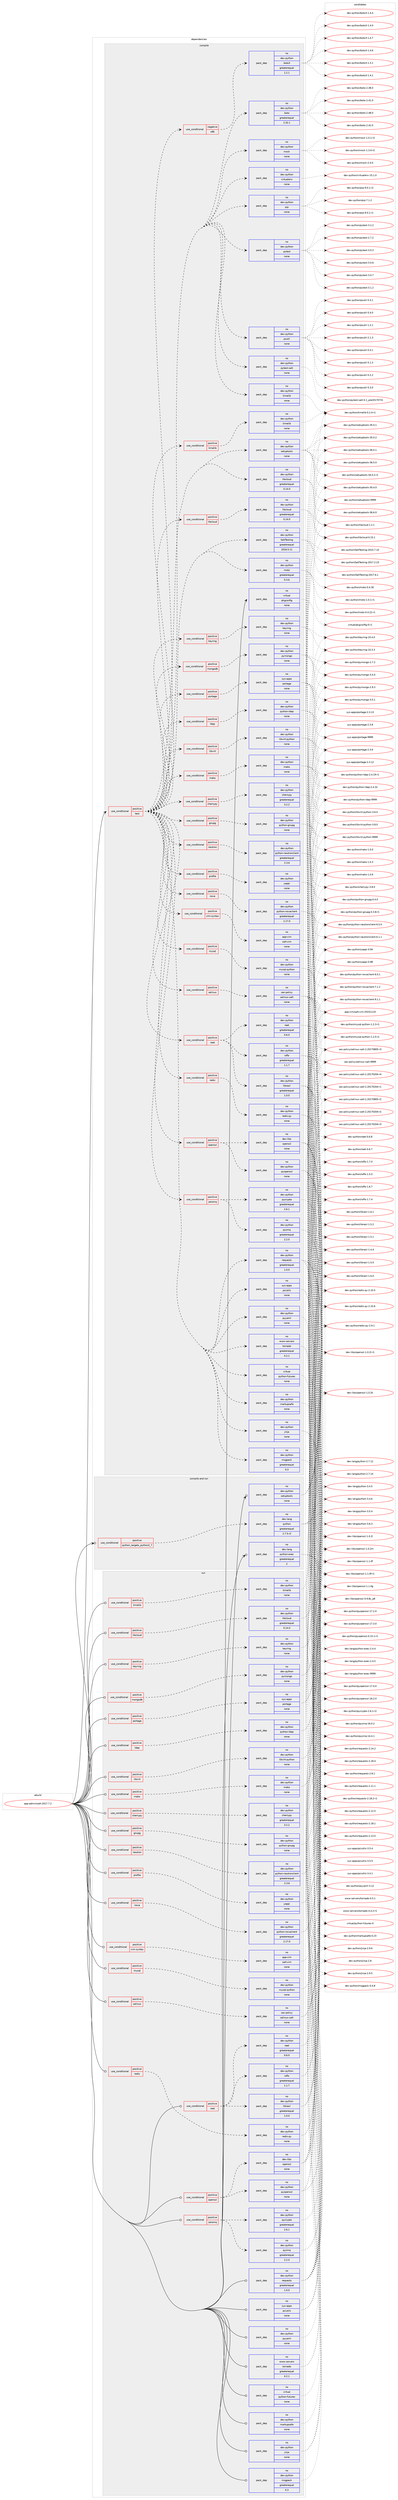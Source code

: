 digraph prolog {

# *************
# Graph options
# *************

newrank=true;
concentrate=true;
compound=true;
graph [rankdir=LR,fontname=Helvetica,fontsize=10,ranksep=1.5];#, ranksep=2.5, nodesep=0.2];
edge  [arrowhead=vee];
node  [fontname=Helvetica,fontsize=10];

# **********
# The ebuild
# **********

subgraph cluster_leftcol {
color=gray;
rank=same;
label=<<i>ebuild</i>>;
id [label="app-admin/salt-2017.7.2", color=red, width=4, href="../app-admin/salt-2017.7.2.svg"];
}

# ****************
# The dependencies
# ****************

subgraph cluster_midcol {
color=gray;
label=<<i>dependencies</i>>;
subgraph cluster_compile {
fillcolor="#eeeeee";
style=filled;
label=<<i>compile</i>>;
subgraph cond1811 {
dependency6557 [label=<<TABLE BORDER="0" CELLBORDER="1" CELLSPACING="0" CELLPADDING="4"><TR><TD ROWSPAN="3" CELLPADDING="10">use_conditional</TD></TR><TR><TD>positive</TD></TR><TR><TD>test</TD></TR></TABLE>>, shape=none, color=red];
subgraph pack4637 {
dependency6558 [label=<<TABLE BORDER="0" CELLBORDER="1" CELLSPACING="0" CELLPADDING="4" WIDTH="220"><TR><TD ROWSPAN="6" CELLPADDING="30">pack_dep</TD></TR><TR><TD WIDTH="110">no</TD></TR><TR><TD>dev-python</TD></TR><TR><TD>pytest-salt</TD></TR><TR><TD>none</TD></TR><TR><TD></TD></TR></TABLE>>, shape=none, color=blue];
}
dependency6557:e -> dependency6558:w [weight=20,style="dashed",arrowhead="vee"];
subgraph pack4638 {
dependency6559 [label=<<TABLE BORDER="0" CELLBORDER="1" CELLSPACING="0" CELLPADDING="4" WIDTH="220"><TR><TD ROWSPAN="6" CELLPADDING="30">pack_dep</TD></TR><TR><TD WIDTH="110">no</TD></TR><TR><TD>dev-python</TD></TR><TR><TD>psutil</TD></TR><TR><TD>none</TD></TR><TR><TD></TD></TR></TABLE>>, shape=none, color=blue];
}
dependency6557:e -> dependency6559:w [weight=20,style="dashed",arrowhead="vee"];
subgraph pack4639 {
dependency6560 [label=<<TABLE BORDER="0" CELLBORDER="1" CELLSPACING="0" CELLPADDING="4" WIDTH="220"><TR><TD ROWSPAN="6" CELLPADDING="30">pack_dep</TD></TR><TR><TD WIDTH="110">no</TD></TR><TR><TD>dev-python</TD></TR><TR><TD>pytest</TD></TR><TR><TD>none</TD></TR><TR><TD></TD></TR></TABLE>>, shape=none, color=blue];
}
dependency6557:e -> dependency6560:w [weight=20,style="dashed",arrowhead="vee"];
subgraph pack4640 {
dependency6561 [label=<<TABLE BORDER="0" CELLBORDER="1" CELLSPACING="0" CELLPADDING="4" WIDTH="220"><TR><TD ROWSPAN="6" CELLPADDING="30">pack_dep</TD></TR><TR><TD WIDTH="110">no</TD></TR><TR><TD>dev-python</TD></TR><TR><TD>pip</TD></TR><TR><TD>none</TD></TR><TR><TD></TD></TR></TABLE>>, shape=none, color=blue];
}
dependency6557:e -> dependency6561:w [weight=20,style="dashed",arrowhead="vee"];
subgraph pack4641 {
dependency6562 [label=<<TABLE BORDER="0" CELLBORDER="1" CELLSPACING="0" CELLPADDING="4" WIDTH="220"><TR><TD ROWSPAN="6" CELLPADDING="30">pack_dep</TD></TR><TR><TD WIDTH="110">no</TD></TR><TR><TD>dev-python</TD></TR><TR><TD>virtualenv</TD></TR><TR><TD>none</TD></TR><TR><TD></TD></TR></TABLE>>, shape=none, color=blue];
}
dependency6557:e -> dependency6562:w [weight=20,style="dashed",arrowhead="vee"];
subgraph pack4642 {
dependency6563 [label=<<TABLE BORDER="0" CELLBORDER="1" CELLSPACING="0" CELLPADDING="4" WIDTH="220"><TR><TD ROWSPAN="6" CELLPADDING="30">pack_dep</TD></TR><TR><TD WIDTH="110">no</TD></TR><TR><TD>dev-python</TD></TR><TR><TD>mock</TD></TR><TR><TD>none</TD></TR><TR><TD></TD></TR></TABLE>>, shape=none, color=blue];
}
dependency6557:e -> dependency6563:w [weight=20,style="dashed",arrowhead="vee"];
subgraph pack4643 {
dependency6564 [label=<<TABLE BORDER="0" CELLBORDER="1" CELLSPACING="0" CELLPADDING="4" WIDTH="220"><TR><TD ROWSPAN="6" CELLPADDING="30">pack_dep</TD></TR><TR><TD WIDTH="110">no</TD></TR><TR><TD>dev-python</TD></TR><TR><TD>timelib</TD></TR><TR><TD>none</TD></TR><TR><TD></TD></TR></TABLE>>, shape=none, color=blue];
}
dependency6557:e -> dependency6564:w [weight=20,style="dashed",arrowhead="vee"];
subgraph pack4644 {
dependency6565 [label=<<TABLE BORDER="0" CELLBORDER="1" CELLSPACING="0" CELLPADDING="4" WIDTH="220"><TR><TD ROWSPAN="6" CELLPADDING="30">pack_dep</TD></TR><TR><TD WIDTH="110">no</TD></TR><TR><TD>dev-python</TD></TR><TR><TD>boto</TD></TR><TR><TD>greaterequal</TD></TR><TR><TD>2.32.1</TD></TR></TABLE>>, shape=none, color=blue];
}
dependency6557:e -> dependency6565:w [weight=20,style="dashed",arrowhead="vee"];
subgraph cond1812 {
dependency6566 [label=<<TABLE BORDER="0" CELLBORDER="1" CELLSPACING="0" CELLPADDING="4"><TR><TD ROWSPAN="3" CELLPADDING="10">use_conditional</TD></TR><TR><TD>negative</TD></TR><TR><TD>x86</TD></TR></TABLE>>, shape=none, color=red];
subgraph pack4645 {
dependency6567 [label=<<TABLE BORDER="0" CELLBORDER="1" CELLSPACING="0" CELLPADDING="4" WIDTH="220"><TR><TD ROWSPAN="6" CELLPADDING="30">pack_dep</TD></TR><TR><TD WIDTH="110">no</TD></TR><TR><TD>dev-python</TD></TR><TR><TD>boto3</TD></TR><TR><TD>greaterequal</TD></TR><TR><TD>1.2.1</TD></TR></TABLE>>, shape=none, color=blue];
}
dependency6566:e -> dependency6567:w [weight=20,style="dashed",arrowhead="vee"];
}
dependency6557:e -> dependency6566:w [weight=20,style="dashed",arrowhead="vee"];
subgraph pack4646 {
dependency6568 [label=<<TABLE BORDER="0" CELLBORDER="1" CELLSPACING="0" CELLPADDING="4" WIDTH="220"><TR><TD ROWSPAN="6" CELLPADDING="30">pack_dep</TD></TR><TR><TD WIDTH="110">no</TD></TR><TR><TD>dev-python</TD></TR><TR><TD>moto</TD></TR><TR><TD>greaterequal</TD></TR><TR><TD>0.3.6</TD></TR></TABLE>>, shape=none, color=blue];
}
dependency6557:e -> dependency6568:w [weight=20,style="dashed",arrowhead="vee"];
subgraph pack4647 {
dependency6569 [label=<<TABLE BORDER="0" CELLBORDER="1" CELLSPACING="0" CELLPADDING="4" WIDTH="220"><TR><TD ROWSPAN="6" CELLPADDING="30">pack_dep</TD></TR><TR><TD WIDTH="110">no</TD></TR><TR><TD>dev-python</TD></TR><TR><TD>SaltTesting</TD></TR><TR><TD>greaterequal</TD></TR><TR><TD>2016.5.11</TD></TR></TABLE>>, shape=none, color=blue];
}
dependency6557:e -> dependency6569:w [weight=20,style="dashed",arrowhead="vee"];
subgraph pack4648 {
dependency6570 [label=<<TABLE BORDER="0" CELLBORDER="1" CELLSPACING="0" CELLPADDING="4" WIDTH="220"><TR><TD ROWSPAN="6" CELLPADDING="30">pack_dep</TD></TR><TR><TD WIDTH="110">no</TD></TR><TR><TD>dev-python</TD></TR><TR><TD>libcloud</TD></TR><TR><TD>greaterequal</TD></TR><TR><TD>0.14.0</TD></TR></TABLE>>, shape=none, color=blue];
}
dependency6557:e -> dependency6570:w [weight=20,style="dashed",arrowhead="vee"];
subgraph pack4649 {
dependency6571 [label=<<TABLE BORDER="0" CELLBORDER="1" CELLSPACING="0" CELLPADDING="4" WIDTH="220"><TR><TD ROWSPAN="6" CELLPADDING="30">pack_dep</TD></TR><TR><TD WIDTH="110">no</TD></TR><TR><TD>sys-apps</TD></TR><TR><TD>pciutils</TD></TR><TR><TD>none</TD></TR><TR><TD></TD></TR></TABLE>>, shape=none, color=blue];
}
dependency6557:e -> dependency6571:w [weight=20,style="dashed",arrowhead="vee"];
subgraph pack4650 {
dependency6572 [label=<<TABLE BORDER="0" CELLBORDER="1" CELLSPACING="0" CELLPADDING="4" WIDTH="220"><TR><TD ROWSPAN="6" CELLPADDING="30">pack_dep</TD></TR><TR><TD WIDTH="110">no</TD></TR><TR><TD>dev-python</TD></TR><TR><TD>jinja</TD></TR><TR><TD>none</TD></TR><TR><TD></TD></TR></TABLE>>, shape=none, color=blue];
}
dependency6557:e -> dependency6572:w [weight=20,style="dashed",arrowhead="vee"];
subgraph pack4651 {
dependency6573 [label=<<TABLE BORDER="0" CELLBORDER="1" CELLSPACING="0" CELLPADDING="4" WIDTH="220"><TR><TD ROWSPAN="6" CELLPADDING="30">pack_dep</TD></TR><TR><TD WIDTH="110">no</TD></TR><TR><TD>dev-python</TD></TR><TR><TD>msgpack</TD></TR><TR><TD>greaterequal</TD></TR><TR><TD>0.3</TD></TR></TABLE>>, shape=none, color=blue];
}
dependency6557:e -> dependency6573:w [weight=20,style="dashed",arrowhead="vee"];
subgraph pack4652 {
dependency6574 [label=<<TABLE BORDER="0" CELLBORDER="1" CELLSPACING="0" CELLPADDING="4" WIDTH="220"><TR><TD ROWSPAN="6" CELLPADDING="30">pack_dep</TD></TR><TR><TD WIDTH="110">no</TD></TR><TR><TD>dev-python</TD></TR><TR><TD>pyyaml</TD></TR><TR><TD>none</TD></TR><TR><TD></TD></TR></TABLE>>, shape=none, color=blue];
}
dependency6557:e -> dependency6574:w [weight=20,style="dashed",arrowhead="vee"];
subgraph pack4653 {
dependency6575 [label=<<TABLE BORDER="0" CELLBORDER="1" CELLSPACING="0" CELLPADDING="4" WIDTH="220"><TR><TD ROWSPAN="6" CELLPADDING="30">pack_dep</TD></TR><TR><TD WIDTH="110">no</TD></TR><TR><TD>dev-python</TD></TR><TR><TD>markupsafe</TD></TR><TR><TD>none</TD></TR><TR><TD></TD></TR></TABLE>>, shape=none, color=blue];
}
dependency6557:e -> dependency6575:w [weight=20,style="dashed",arrowhead="vee"];
subgraph pack4654 {
dependency6576 [label=<<TABLE BORDER="0" CELLBORDER="1" CELLSPACING="0" CELLPADDING="4" WIDTH="220"><TR><TD ROWSPAN="6" CELLPADDING="30">pack_dep</TD></TR><TR><TD WIDTH="110">no</TD></TR><TR><TD>dev-python</TD></TR><TR><TD>requests</TD></TR><TR><TD>greaterequal</TD></TR><TR><TD>1.0.0</TD></TR></TABLE>>, shape=none, color=blue];
}
dependency6557:e -> dependency6576:w [weight=20,style="dashed",arrowhead="vee"];
subgraph pack4655 {
dependency6577 [label=<<TABLE BORDER="0" CELLBORDER="1" CELLSPACING="0" CELLPADDING="4" WIDTH="220"><TR><TD ROWSPAN="6" CELLPADDING="30">pack_dep</TD></TR><TR><TD WIDTH="110">no</TD></TR><TR><TD>dev-python</TD></TR><TR><TD>setuptools</TD></TR><TR><TD>none</TD></TR><TR><TD></TD></TR></TABLE>>, shape=none, color=blue];
}
dependency6557:e -> dependency6577:w [weight=20,style="dashed",arrowhead="vee"];
subgraph pack4656 {
dependency6578 [label=<<TABLE BORDER="0" CELLBORDER="1" CELLSPACING="0" CELLPADDING="4" WIDTH="220"><TR><TD ROWSPAN="6" CELLPADDING="30">pack_dep</TD></TR><TR><TD WIDTH="110">no</TD></TR><TR><TD>www-servers</TD></TR><TR><TD>tornado</TD></TR><TR><TD>greaterequal</TD></TR><TR><TD>4.2.1</TD></TR></TABLE>>, shape=none, color=blue];
}
dependency6557:e -> dependency6578:w [weight=20,style="dashed",arrowhead="vee"];
subgraph pack4657 {
dependency6579 [label=<<TABLE BORDER="0" CELLBORDER="1" CELLSPACING="0" CELLPADDING="4" WIDTH="220"><TR><TD ROWSPAN="6" CELLPADDING="30">pack_dep</TD></TR><TR><TD WIDTH="110">no</TD></TR><TR><TD>virtual</TD></TR><TR><TD>python-futures</TD></TR><TR><TD>none</TD></TR><TR><TD></TD></TR></TABLE>>, shape=none, color=blue];
}
dependency6557:e -> dependency6579:w [weight=20,style="dashed",arrowhead="vee"];
subgraph cond1813 {
dependency6580 [label=<<TABLE BORDER="0" CELLBORDER="1" CELLSPACING="0" CELLPADDING="4"><TR><TD ROWSPAN="3" CELLPADDING="10">use_conditional</TD></TR><TR><TD>positive</TD></TR><TR><TD>libcloud</TD></TR></TABLE>>, shape=none, color=red];
subgraph pack4658 {
dependency6581 [label=<<TABLE BORDER="0" CELLBORDER="1" CELLSPACING="0" CELLPADDING="4" WIDTH="220"><TR><TD ROWSPAN="6" CELLPADDING="30">pack_dep</TD></TR><TR><TD WIDTH="110">no</TD></TR><TR><TD>dev-python</TD></TR><TR><TD>libcloud</TD></TR><TR><TD>greaterequal</TD></TR><TR><TD>0.14.0</TD></TR></TABLE>>, shape=none, color=blue];
}
dependency6580:e -> dependency6581:w [weight=20,style="dashed",arrowhead="vee"];
}
dependency6557:e -> dependency6580:w [weight=20,style="dashed",arrowhead="vee"];
subgraph cond1814 {
dependency6582 [label=<<TABLE BORDER="0" CELLBORDER="1" CELLSPACING="0" CELLPADDING="4"><TR><TD ROWSPAN="3" CELLPADDING="10">use_conditional</TD></TR><TR><TD>positive</TD></TR><TR><TD>mako</TD></TR></TABLE>>, shape=none, color=red];
subgraph pack4659 {
dependency6583 [label=<<TABLE BORDER="0" CELLBORDER="1" CELLSPACING="0" CELLPADDING="4" WIDTH="220"><TR><TD ROWSPAN="6" CELLPADDING="30">pack_dep</TD></TR><TR><TD WIDTH="110">no</TD></TR><TR><TD>dev-python</TD></TR><TR><TD>mako</TD></TR><TR><TD>none</TD></TR><TR><TD></TD></TR></TABLE>>, shape=none, color=blue];
}
dependency6582:e -> dependency6583:w [weight=20,style="dashed",arrowhead="vee"];
}
dependency6557:e -> dependency6582:w [weight=20,style="dashed",arrowhead="vee"];
subgraph cond1815 {
dependency6584 [label=<<TABLE BORDER="0" CELLBORDER="1" CELLSPACING="0" CELLPADDING="4"><TR><TD ROWSPAN="3" CELLPADDING="10">use_conditional</TD></TR><TR><TD>positive</TD></TR><TR><TD>ldap</TD></TR></TABLE>>, shape=none, color=red];
subgraph pack4660 {
dependency6585 [label=<<TABLE BORDER="0" CELLBORDER="1" CELLSPACING="0" CELLPADDING="4" WIDTH="220"><TR><TD ROWSPAN="6" CELLPADDING="30">pack_dep</TD></TR><TR><TD WIDTH="110">no</TD></TR><TR><TD>dev-python</TD></TR><TR><TD>python-ldap</TD></TR><TR><TD>none</TD></TR><TR><TD></TD></TR></TABLE>>, shape=none, color=blue];
}
dependency6584:e -> dependency6585:w [weight=20,style="dashed",arrowhead="vee"];
}
dependency6557:e -> dependency6584:w [weight=20,style="dashed",arrowhead="vee"];
subgraph cond1816 {
dependency6586 [label=<<TABLE BORDER="0" CELLBORDER="1" CELLSPACING="0" CELLPADDING="4"><TR><TD ROWSPAN="3" CELLPADDING="10">use_conditional</TD></TR><TR><TD>positive</TD></TR><TR><TD>libvirt</TD></TR></TABLE>>, shape=none, color=red];
subgraph pack4661 {
dependency6587 [label=<<TABLE BORDER="0" CELLBORDER="1" CELLSPACING="0" CELLPADDING="4" WIDTH="220"><TR><TD ROWSPAN="6" CELLPADDING="30">pack_dep</TD></TR><TR><TD WIDTH="110">no</TD></TR><TR><TD>dev-python</TD></TR><TR><TD>libvirt-python</TD></TR><TR><TD>none</TD></TR><TR><TD></TD></TR></TABLE>>, shape=none, color=blue];
}
dependency6586:e -> dependency6587:w [weight=20,style="dashed",arrowhead="vee"];
}
dependency6557:e -> dependency6586:w [weight=20,style="dashed",arrowhead="vee"];
subgraph cond1817 {
dependency6588 [label=<<TABLE BORDER="0" CELLBORDER="1" CELLSPACING="0" CELLPADDING="4"><TR><TD ROWSPAN="3" CELLPADDING="10">use_conditional</TD></TR><TR><TD>positive</TD></TR><TR><TD>openssl</TD></TR></TABLE>>, shape=none, color=red];
subgraph pack4662 {
dependency6589 [label=<<TABLE BORDER="0" CELLBORDER="1" CELLSPACING="0" CELLPADDING="4" WIDTH="220"><TR><TD ROWSPAN="6" CELLPADDING="30">pack_dep</TD></TR><TR><TD WIDTH="110">no</TD></TR><TR><TD>dev-libs</TD></TR><TR><TD>openssl</TD></TR><TR><TD>none</TD></TR><TR><TD></TD></TR></TABLE>>, shape=none, color=blue];
}
dependency6588:e -> dependency6589:w [weight=20,style="dashed",arrowhead="vee"];
subgraph pack4663 {
dependency6590 [label=<<TABLE BORDER="0" CELLBORDER="1" CELLSPACING="0" CELLPADDING="4" WIDTH="220"><TR><TD ROWSPAN="6" CELLPADDING="30">pack_dep</TD></TR><TR><TD WIDTH="110">no</TD></TR><TR><TD>dev-python</TD></TR><TR><TD>pyopenssl</TD></TR><TR><TD>none</TD></TR><TR><TD></TD></TR></TABLE>>, shape=none, color=blue];
}
dependency6588:e -> dependency6590:w [weight=20,style="dashed",arrowhead="vee"];
}
dependency6557:e -> dependency6588:w [weight=20,style="dashed",arrowhead="vee"];
subgraph cond1818 {
dependency6591 [label=<<TABLE BORDER="0" CELLBORDER="1" CELLSPACING="0" CELLPADDING="4"><TR><TD ROWSPAN="3" CELLPADDING="10">use_conditional</TD></TR><TR><TD>positive</TD></TR><TR><TD>raet</TD></TR></TABLE>>, shape=none, color=red];
subgraph pack4664 {
dependency6592 [label=<<TABLE BORDER="0" CELLBORDER="1" CELLSPACING="0" CELLPADDING="4" WIDTH="220"><TR><TD ROWSPAN="6" CELLPADDING="30">pack_dep</TD></TR><TR><TD WIDTH="110">no</TD></TR><TR><TD>dev-python</TD></TR><TR><TD>libnacl</TD></TR><TR><TD>greaterequal</TD></TR><TR><TD>1.0.0</TD></TR></TABLE>>, shape=none, color=blue];
}
dependency6591:e -> dependency6592:w [weight=20,style="dashed",arrowhead="vee"];
subgraph pack4665 {
dependency6593 [label=<<TABLE BORDER="0" CELLBORDER="1" CELLSPACING="0" CELLPADDING="4" WIDTH="220"><TR><TD ROWSPAN="6" CELLPADDING="30">pack_dep</TD></TR><TR><TD WIDTH="110">no</TD></TR><TR><TD>dev-python</TD></TR><TR><TD>ioflo</TD></TR><TR><TD>greaterequal</TD></TR><TR><TD>1.1.7</TD></TR></TABLE>>, shape=none, color=blue];
}
dependency6591:e -> dependency6593:w [weight=20,style="dashed",arrowhead="vee"];
subgraph pack4666 {
dependency6594 [label=<<TABLE BORDER="0" CELLBORDER="1" CELLSPACING="0" CELLPADDING="4" WIDTH="220"><TR><TD ROWSPAN="6" CELLPADDING="30">pack_dep</TD></TR><TR><TD WIDTH="110">no</TD></TR><TR><TD>dev-python</TD></TR><TR><TD>raet</TD></TR><TR><TD>greaterequal</TD></TR><TR><TD>0.6.0</TD></TR></TABLE>>, shape=none, color=blue];
}
dependency6591:e -> dependency6594:w [weight=20,style="dashed",arrowhead="vee"];
}
dependency6557:e -> dependency6591:w [weight=20,style="dashed",arrowhead="vee"];
subgraph cond1819 {
dependency6595 [label=<<TABLE BORDER="0" CELLBORDER="1" CELLSPACING="0" CELLPADDING="4"><TR><TD ROWSPAN="3" CELLPADDING="10">use_conditional</TD></TR><TR><TD>positive</TD></TR><TR><TD>zeromq</TD></TR></TABLE>>, shape=none, color=red];
subgraph pack4667 {
dependency6596 [label=<<TABLE BORDER="0" CELLBORDER="1" CELLSPACING="0" CELLPADDING="4" WIDTH="220"><TR><TD ROWSPAN="6" CELLPADDING="30">pack_dep</TD></TR><TR><TD WIDTH="110">no</TD></TR><TR><TD>dev-python</TD></TR><TR><TD>pyzmq</TD></TR><TR><TD>greaterequal</TD></TR><TR><TD>2.2.0</TD></TR></TABLE>>, shape=none, color=blue];
}
dependency6595:e -> dependency6596:w [weight=20,style="dashed",arrowhead="vee"];
subgraph pack4668 {
dependency6597 [label=<<TABLE BORDER="0" CELLBORDER="1" CELLSPACING="0" CELLPADDING="4" WIDTH="220"><TR><TD ROWSPAN="6" CELLPADDING="30">pack_dep</TD></TR><TR><TD WIDTH="110">no</TD></TR><TR><TD>dev-python</TD></TR><TR><TD>pycrypto</TD></TR><TR><TD>greaterequal</TD></TR><TR><TD>2.6.1</TD></TR></TABLE>>, shape=none, color=blue];
}
dependency6595:e -> dependency6597:w [weight=20,style="dashed",arrowhead="vee"];
}
dependency6557:e -> dependency6595:w [weight=20,style="dashed",arrowhead="vee"];
subgraph cond1820 {
dependency6598 [label=<<TABLE BORDER="0" CELLBORDER="1" CELLSPACING="0" CELLPADDING="4"><TR><TD ROWSPAN="3" CELLPADDING="10">use_conditional</TD></TR><TR><TD>positive</TD></TR><TR><TD>cherrypy</TD></TR></TABLE>>, shape=none, color=red];
subgraph pack4669 {
dependency6599 [label=<<TABLE BORDER="0" CELLBORDER="1" CELLSPACING="0" CELLPADDING="4" WIDTH="220"><TR><TD ROWSPAN="6" CELLPADDING="30">pack_dep</TD></TR><TR><TD WIDTH="110">no</TD></TR><TR><TD>dev-python</TD></TR><TR><TD>cherrypy</TD></TR><TR><TD>greaterequal</TD></TR><TR><TD>3.2.2</TD></TR></TABLE>>, shape=none, color=blue];
}
dependency6598:e -> dependency6599:w [weight=20,style="dashed",arrowhead="vee"];
}
dependency6557:e -> dependency6598:w [weight=20,style="dashed",arrowhead="vee"];
subgraph cond1821 {
dependency6600 [label=<<TABLE BORDER="0" CELLBORDER="1" CELLSPACING="0" CELLPADDING="4"><TR><TD ROWSPAN="3" CELLPADDING="10">use_conditional</TD></TR><TR><TD>positive</TD></TR><TR><TD>mongodb</TD></TR></TABLE>>, shape=none, color=red];
subgraph pack4670 {
dependency6601 [label=<<TABLE BORDER="0" CELLBORDER="1" CELLSPACING="0" CELLPADDING="4" WIDTH="220"><TR><TD ROWSPAN="6" CELLPADDING="30">pack_dep</TD></TR><TR><TD WIDTH="110">no</TD></TR><TR><TD>dev-python</TD></TR><TR><TD>pymongo</TD></TR><TR><TD>none</TD></TR><TR><TD></TD></TR></TABLE>>, shape=none, color=blue];
}
dependency6600:e -> dependency6601:w [weight=20,style="dashed",arrowhead="vee"];
}
dependency6557:e -> dependency6600:w [weight=20,style="dashed",arrowhead="vee"];
subgraph cond1822 {
dependency6602 [label=<<TABLE BORDER="0" CELLBORDER="1" CELLSPACING="0" CELLPADDING="4"><TR><TD ROWSPAN="3" CELLPADDING="10">use_conditional</TD></TR><TR><TD>positive</TD></TR><TR><TD>portage</TD></TR></TABLE>>, shape=none, color=red];
subgraph pack4671 {
dependency6603 [label=<<TABLE BORDER="0" CELLBORDER="1" CELLSPACING="0" CELLPADDING="4" WIDTH="220"><TR><TD ROWSPAN="6" CELLPADDING="30">pack_dep</TD></TR><TR><TD WIDTH="110">no</TD></TR><TR><TD>sys-apps</TD></TR><TR><TD>portage</TD></TR><TR><TD>none</TD></TR><TR><TD></TD></TR></TABLE>>, shape=none, color=blue];
}
dependency6602:e -> dependency6603:w [weight=20,style="dashed",arrowhead="vee"];
}
dependency6557:e -> dependency6602:w [weight=20,style="dashed",arrowhead="vee"];
subgraph cond1823 {
dependency6604 [label=<<TABLE BORDER="0" CELLBORDER="1" CELLSPACING="0" CELLPADDING="4"><TR><TD ROWSPAN="3" CELLPADDING="10">use_conditional</TD></TR><TR><TD>positive</TD></TR><TR><TD>keyring</TD></TR></TABLE>>, shape=none, color=red];
subgraph pack4672 {
dependency6605 [label=<<TABLE BORDER="0" CELLBORDER="1" CELLSPACING="0" CELLPADDING="4" WIDTH="220"><TR><TD ROWSPAN="6" CELLPADDING="30">pack_dep</TD></TR><TR><TD WIDTH="110">no</TD></TR><TR><TD>dev-python</TD></TR><TR><TD>keyring</TD></TR><TR><TD>none</TD></TR><TR><TD></TD></TR></TABLE>>, shape=none, color=blue];
}
dependency6604:e -> dependency6605:w [weight=20,style="dashed",arrowhead="vee"];
}
dependency6557:e -> dependency6604:w [weight=20,style="dashed",arrowhead="vee"];
subgraph cond1824 {
dependency6606 [label=<<TABLE BORDER="0" CELLBORDER="1" CELLSPACING="0" CELLPADDING="4"><TR><TD ROWSPAN="3" CELLPADDING="10">use_conditional</TD></TR><TR><TD>positive</TD></TR><TR><TD>mysql</TD></TR></TABLE>>, shape=none, color=red];
subgraph pack4673 {
dependency6607 [label=<<TABLE BORDER="0" CELLBORDER="1" CELLSPACING="0" CELLPADDING="4" WIDTH="220"><TR><TD ROWSPAN="6" CELLPADDING="30">pack_dep</TD></TR><TR><TD WIDTH="110">no</TD></TR><TR><TD>dev-python</TD></TR><TR><TD>mysql-python</TD></TR><TR><TD>none</TD></TR><TR><TD></TD></TR></TABLE>>, shape=none, color=blue];
}
dependency6606:e -> dependency6607:w [weight=20,style="dashed",arrowhead="vee"];
}
dependency6557:e -> dependency6606:w [weight=20,style="dashed",arrowhead="vee"];
subgraph cond1825 {
dependency6608 [label=<<TABLE BORDER="0" CELLBORDER="1" CELLSPACING="0" CELLPADDING="4"><TR><TD ROWSPAN="3" CELLPADDING="10">use_conditional</TD></TR><TR><TD>positive</TD></TR><TR><TD>redis</TD></TR></TABLE>>, shape=none, color=red];
subgraph pack4674 {
dependency6609 [label=<<TABLE BORDER="0" CELLBORDER="1" CELLSPACING="0" CELLPADDING="4" WIDTH="220"><TR><TD ROWSPAN="6" CELLPADDING="30">pack_dep</TD></TR><TR><TD WIDTH="110">no</TD></TR><TR><TD>dev-python</TD></TR><TR><TD>redis-py</TD></TR><TR><TD>none</TD></TR><TR><TD></TD></TR></TABLE>>, shape=none, color=blue];
}
dependency6608:e -> dependency6609:w [weight=20,style="dashed",arrowhead="vee"];
}
dependency6557:e -> dependency6608:w [weight=20,style="dashed",arrowhead="vee"];
subgraph cond1826 {
dependency6610 [label=<<TABLE BORDER="0" CELLBORDER="1" CELLSPACING="0" CELLPADDING="4"><TR><TD ROWSPAN="3" CELLPADDING="10">use_conditional</TD></TR><TR><TD>positive</TD></TR><TR><TD>selinux</TD></TR></TABLE>>, shape=none, color=red];
subgraph pack4675 {
dependency6611 [label=<<TABLE BORDER="0" CELLBORDER="1" CELLSPACING="0" CELLPADDING="4" WIDTH="220"><TR><TD ROWSPAN="6" CELLPADDING="30">pack_dep</TD></TR><TR><TD WIDTH="110">no</TD></TR><TR><TD>sec-policy</TD></TR><TR><TD>selinux-salt</TD></TR><TR><TD>none</TD></TR><TR><TD></TD></TR></TABLE>>, shape=none, color=blue];
}
dependency6610:e -> dependency6611:w [weight=20,style="dashed",arrowhead="vee"];
}
dependency6557:e -> dependency6610:w [weight=20,style="dashed",arrowhead="vee"];
subgraph cond1827 {
dependency6612 [label=<<TABLE BORDER="0" CELLBORDER="1" CELLSPACING="0" CELLPADDING="4"><TR><TD ROWSPAN="3" CELLPADDING="10">use_conditional</TD></TR><TR><TD>positive</TD></TR><TR><TD>timelib</TD></TR></TABLE>>, shape=none, color=red];
subgraph pack4676 {
dependency6613 [label=<<TABLE BORDER="0" CELLBORDER="1" CELLSPACING="0" CELLPADDING="4" WIDTH="220"><TR><TD ROWSPAN="6" CELLPADDING="30">pack_dep</TD></TR><TR><TD WIDTH="110">no</TD></TR><TR><TD>dev-python</TD></TR><TR><TD>timelib</TD></TR><TR><TD>none</TD></TR><TR><TD></TD></TR></TABLE>>, shape=none, color=blue];
}
dependency6612:e -> dependency6613:w [weight=20,style="dashed",arrowhead="vee"];
}
dependency6557:e -> dependency6612:w [weight=20,style="dashed",arrowhead="vee"];
subgraph cond1828 {
dependency6614 [label=<<TABLE BORDER="0" CELLBORDER="1" CELLSPACING="0" CELLPADDING="4"><TR><TD ROWSPAN="3" CELLPADDING="10">use_conditional</TD></TR><TR><TD>positive</TD></TR><TR><TD>nova</TD></TR></TABLE>>, shape=none, color=red];
subgraph pack4677 {
dependency6615 [label=<<TABLE BORDER="0" CELLBORDER="1" CELLSPACING="0" CELLPADDING="4" WIDTH="220"><TR><TD ROWSPAN="6" CELLPADDING="30">pack_dep</TD></TR><TR><TD WIDTH="110">no</TD></TR><TR><TD>dev-python</TD></TR><TR><TD>python-novaclient</TD></TR><TR><TD>greaterequal</TD></TR><TR><TD>2.17.0</TD></TR></TABLE>>, shape=none, color=blue];
}
dependency6614:e -> dependency6615:w [weight=20,style="dashed",arrowhead="vee"];
}
dependency6557:e -> dependency6614:w [weight=20,style="dashed",arrowhead="vee"];
subgraph cond1829 {
dependency6616 [label=<<TABLE BORDER="0" CELLBORDER="1" CELLSPACING="0" CELLPADDING="4"><TR><TD ROWSPAN="3" CELLPADDING="10">use_conditional</TD></TR><TR><TD>positive</TD></TR><TR><TD>neutron</TD></TR></TABLE>>, shape=none, color=red];
subgraph pack4678 {
dependency6617 [label=<<TABLE BORDER="0" CELLBORDER="1" CELLSPACING="0" CELLPADDING="4" WIDTH="220"><TR><TD ROWSPAN="6" CELLPADDING="30">pack_dep</TD></TR><TR><TD WIDTH="110">no</TD></TR><TR><TD>dev-python</TD></TR><TR><TD>python-neutronclient</TD></TR><TR><TD>greaterequal</TD></TR><TR><TD>2.3.6</TD></TR></TABLE>>, shape=none, color=blue];
}
dependency6616:e -> dependency6617:w [weight=20,style="dashed",arrowhead="vee"];
}
dependency6557:e -> dependency6616:w [weight=20,style="dashed",arrowhead="vee"];
subgraph cond1830 {
dependency6618 [label=<<TABLE BORDER="0" CELLBORDER="1" CELLSPACING="0" CELLPADDING="4"><TR><TD ROWSPAN="3" CELLPADDING="10">use_conditional</TD></TR><TR><TD>positive</TD></TR><TR><TD>gnupg</TD></TR></TABLE>>, shape=none, color=red];
subgraph pack4679 {
dependency6619 [label=<<TABLE BORDER="0" CELLBORDER="1" CELLSPACING="0" CELLPADDING="4" WIDTH="220"><TR><TD ROWSPAN="6" CELLPADDING="30">pack_dep</TD></TR><TR><TD WIDTH="110">no</TD></TR><TR><TD>dev-python</TD></TR><TR><TD>python-gnupg</TD></TR><TR><TD>none</TD></TR><TR><TD></TD></TR></TABLE>>, shape=none, color=blue];
}
dependency6618:e -> dependency6619:w [weight=20,style="dashed",arrowhead="vee"];
}
dependency6557:e -> dependency6618:w [weight=20,style="dashed",arrowhead="vee"];
subgraph cond1831 {
dependency6620 [label=<<TABLE BORDER="0" CELLBORDER="1" CELLSPACING="0" CELLPADDING="4"><TR><TD ROWSPAN="3" CELLPADDING="10">use_conditional</TD></TR><TR><TD>positive</TD></TR><TR><TD>profile</TD></TR></TABLE>>, shape=none, color=red];
subgraph pack4680 {
dependency6621 [label=<<TABLE BORDER="0" CELLBORDER="1" CELLSPACING="0" CELLPADDING="4" WIDTH="220"><TR><TD ROWSPAN="6" CELLPADDING="30">pack_dep</TD></TR><TR><TD WIDTH="110">no</TD></TR><TR><TD>dev-python</TD></TR><TR><TD>yappi</TD></TR><TR><TD>none</TD></TR><TR><TD></TD></TR></TABLE>>, shape=none, color=blue];
}
dependency6620:e -> dependency6621:w [weight=20,style="dashed",arrowhead="vee"];
}
dependency6557:e -> dependency6620:w [weight=20,style="dashed",arrowhead="vee"];
subgraph cond1832 {
dependency6622 [label=<<TABLE BORDER="0" CELLBORDER="1" CELLSPACING="0" CELLPADDING="4"><TR><TD ROWSPAN="3" CELLPADDING="10">use_conditional</TD></TR><TR><TD>positive</TD></TR><TR><TD>vim-syntax</TD></TR></TABLE>>, shape=none, color=red];
subgraph pack4681 {
dependency6623 [label=<<TABLE BORDER="0" CELLBORDER="1" CELLSPACING="0" CELLPADDING="4" WIDTH="220"><TR><TD ROWSPAN="6" CELLPADDING="30">pack_dep</TD></TR><TR><TD WIDTH="110">no</TD></TR><TR><TD>app-vim</TD></TR><TR><TD>salt-vim</TD></TR><TR><TD>none</TD></TR><TR><TD></TD></TR></TABLE>>, shape=none, color=blue];
}
dependency6622:e -> dependency6623:w [weight=20,style="dashed",arrowhead="vee"];
}
dependency6557:e -> dependency6622:w [weight=20,style="dashed",arrowhead="vee"];
}
id:e -> dependency6557:w [weight=20,style="solid",arrowhead="vee"];
subgraph pack4682 {
dependency6624 [label=<<TABLE BORDER="0" CELLBORDER="1" CELLSPACING="0" CELLPADDING="4" WIDTH="220"><TR><TD ROWSPAN="6" CELLPADDING="30">pack_dep</TD></TR><TR><TD WIDTH="110">no</TD></TR><TR><TD>virtual</TD></TR><TR><TD>pkgconfig</TD></TR><TR><TD>none</TD></TR><TR><TD></TD></TR></TABLE>>, shape=none, color=blue];
}
id:e -> dependency6624:w [weight=20,style="solid",arrowhead="vee"];
}
subgraph cluster_compileandrun {
fillcolor="#eeeeee";
style=filled;
label=<<i>compile and run</i>>;
subgraph cond1833 {
dependency6625 [label=<<TABLE BORDER="0" CELLBORDER="1" CELLSPACING="0" CELLPADDING="4"><TR><TD ROWSPAN="3" CELLPADDING="10">use_conditional</TD></TR><TR><TD>positive</TD></TR><TR><TD>python_targets_python2_7</TD></TR></TABLE>>, shape=none, color=red];
subgraph pack4683 {
dependency6626 [label=<<TABLE BORDER="0" CELLBORDER="1" CELLSPACING="0" CELLPADDING="4" WIDTH="220"><TR><TD ROWSPAN="6" CELLPADDING="30">pack_dep</TD></TR><TR><TD WIDTH="110">no</TD></TR><TR><TD>dev-lang</TD></TR><TR><TD>python</TD></TR><TR><TD>greaterequal</TD></TR><TR><TD>2.7.5-r2</TD></TR></TABLE>>, shape=none, color=blue];
}
dependency6625:e -> dependency6626:w [weight=20,style="dashed",arrowhead="vee"];
}
id:e -> dependency6625:w [weight=20,style="solid",arrowhead="odotvee"];
subgraph pack4684 {
dependency6627 [label=<<TABLE BORDER="0" CELLBORDER="1" CELLSPACING="0" CELLPADDING="4" WIDTH="220"><TR><TD ROWSPAN="6" CELLPADDING="30">pack_dep</TD></TR><TR><TD WIDTH="110">no</TD></TR><TR><TD>dev-lang</TD></TR><TR><TD>python-exec</TD></TR><TR><TD>greaterequal</TD></TR><TR><TD>2</TD></TR></TABLE>>, shape=none, color=blue];
}
id:e -> dependency6627:w [weight=20,style="solid",arrowhead="odotvee"];
subgraph pack4685 {
dependency6628 [label=<<TABLE BORDER="0" CELLBORDER="1" CELLSPACING="0" CELLPADDING="4" WIDTH="220"><TR><TD ROWSPAN="6" CELLPADDING="30">pack_dep</TD></TR><TR><TD WIDTH="110">no</TD></TR><TR><TD>dev-python</TD></TR><TR><TD>setuptools</TD></TR><TR><TD>none</TD></TR><TR><TD></TD></TR></TABLE>>, shape=none, color=blue];
}
id:e -> dependency6628:w [weight=20,style="solid",arrowhead="odotvee"];
}
subgraph cluster_run {
fillcolor="#eeeeee";
style=filled;
label=<<i>run</i>>;
subgraph cond1834 {
dependency6629 [label=<<TABLE BORDER="0" CELLBORDER="1" CELLSPACING="0" CELLPADDING="4"><TR><TD ROWSPAN="3" CELLPADDING="10">use_conditional</TD></TR><TR><TD>positive</TD></TR><TR><TD>cherrypy</TD></TR></TABLE>>, shape=none, color=red];
subgraph pack4686 {
dependency6630 [label=<<TABLE BORDER="0" CELLBORDER="1" CELLSPACING="0" CELLPADDING="4" WIDTH="220"><TR><TD ROWSPAN="6" CELLPADDING="30">pack_dep</TD></TR><TR><TD WIDTH="110">no</TD></TR><TR><TD>dev-python</TD></TR><TR><TD>cherrypy</TD></TR><TR><TD>greaterequal</TD></TR><TR><TD>3.2.2</TD></TR></TABLE>>, shape=none, color=blue];
}
dependency6629:e -> dependency6630:w [weight=20,style="dashed",arrowhead="vee"];
}
id:e -> dependency6629:w [weight=20,style="solid",arrowhead="odot"];
subgraph cond1835 {
dependency6631 [label=<<TABLE BORDER="0" CELLBORDER="1" CELLSPACING="0" CELLPADDING="4"><TR><TD ROWSPAN="3" CELLPADDING="10">use_conditional</TD></TR><TR><TD>positive</TD></TR><TR><TD>gnupg</TD></TR></TABLE>>, shape=none, color=red];
subgraph pack4687 {
dependency6632 [label=<<TABLE BORDER="0" CELLBORDER="1" CELLSPACING="0" CELLPADDING="4" WIDTH="220"><TR><TD ROWSPAN="6" CELLPADDING="30">pack_dep</TD></TR><TR><TD WIDTH="110">no</TD></TR><TR><TD>dev-python</TD></TR><TR><TD>python-gnupg</TD></TR><TR><TD>none</TD></TR><TR><TD></TD></TR></TABLE>>, shape=none, color=blue];
}
dependency6631:e -> dependency6632:w [weight=20,style="dashed",arrowhead="vee"];
}
id:e -> dependency6631:w [weight=20,style="solid",arrowhead="odot"];
subgraph cond1836 {
dependency6633 [label=<<TABLE BORDER="0" CELLBORDER="1" CELLSPACING="0" CELLPADDING="4"><TR><TD ROWSPAN="3" CELLPADDING="10">use_conditional</TD></TR><TR><TD>positive</TD></TR><TR><TD>keyring</TD></TR></TABLE>>, shape=none, color=red];
subgraph pack4688 {
dependency6634 [label=<<TABLE BORDER="0" CELLBORDER="1" CELLSPACING="0" CELLPADDING="4" WIDTH="220"><TR><TD ROWSPAN="6" CELLPADDING="30">pack_dep</TD></TR><TR><TD WIDTH="110">no</TD></TR><TR><TD>dev-python</TD></TR><TR><TD>keyring</TD></TR><TR><TD>none</TD></TR><TR><TD></TD></TR></TABLE>>, shape=none, color=blue];
}
dependency6633:e -> dependency6634:w [weight=20,style="dashed",arrowhead="vee"];
}
id:e -> dependency6633:w [weight=20,style="solid",arrowhead="odot"];
subgraph cond1837 {
dependency6635 [label=<<TABLE BORDER="0" CELLBORDER="1" CELLSPACING="0" CELLPADDING="4"><TR><TD ROWSPAN="3" CELLPADDING="10">use_conditional</TD></TR><TR><TD>positive</TD></TR><TR><TD>ldap</TD></TR></TABLE>>, shape=none, color=red];
subgraph pack4689 {
dependency6636 [label=<<TABLE BORDER="0" CELLBORDER="1" CELLSPACING="0" CELLPADDING="4" WIDTH="220"><TR><TD ROWSPAN="6" CELLPADDING="30">pack_dep</TD></TR><TR><TD WIDTH="110">no</TD></TR><TR><TD>dev-python</TD></TR><TR><TD>python-ldap</TD></TR><TR><TD>none</TD></TR><TR><TD></TD></TR></TABLE>>, shape=none, color=blue];
}
dependency6635:e -> dependency6636:w [weight=20,style="dashed",arrowhead="vee"];
}
id:e -> dependency6635:w [weight=20,style="solid",arrowhead="odot"];
subgraph cond1838 {
dependency6637 [label=<<TABLE BORDER="0" CELLBORDER="1" CELLSPACING="0" CELLPADDING="4"><TR><TD ROWSPAN="3" CELLPADDING="10">use_conditional</TD></TR><TR><TD>positive</TD></TR><TR><TD>libcloud</TD></TR></TABLE>>, shape=none, color=red];
subgraph pack4690 {
dependency6638 [label=<<TABLE BORDER="0" CELLBORDER="1" CELLSPACING="0" CELLPADDING="4" WIDTH="220"><TR><TD ROWSPAN="6" CELLPADDING="30">pack_dep</TD></TR><TR><TD WIDTH="110">no</TD></TR><TR><TD>dev-python</TD></TR><TR><TD>libcloud</TD></TR><TR><TD>greaterequal</TD></TR><TR><TD>0.14.0</TD></TR></TABLE>>, shape=none, color=blue];
}
dependency6637:e -> dependency6638:w [weight=20,style="dashed",arrowhead="vee"];
}
id:e -> dependency6637:w [weight=20,style="solid",arrowhead="odot"];
subgraph cond1839 {
dependency6639 [label=<<TABLE BORDER="0" CELLBORDER="1" CELLSPACING="0" CELLPADDING="4"><TR><TD ROWSPAN="3" CELLPADDING="10">use_conditional</TD></TR><TR><TD>positive</TD></TR><TR><TD>libvirt</TD></TR></TABLE>>, shape=none, color=red];
subgraph pack4691 {
dependency6640 [label=<<TABLE BORDER="0" CELLBORDER="1" CELLSPACING="0" CELLPADDING="4" WIDTH="220"><TR><TD ROWSPAN="6" CELLPADDING="30">pack_dep</TD></TR><TR><TD WIDTH="110">no</TD></TR><TR><TD>dev-python</TD></TR><TR><TD>libvirt-python</TD></TR><TR><TD>none</TD></TR><TR><TD></TD></TR></TABLE>>, shape=none, color=blue];
}
dependency6639:e -> dependency6640:w [weight=20,style="dashed",arrowhead="vee"];
}
id:e -> dependency6639:w [weight=20,style="solid",arrowhead="odot"];
subgraph cond1840 {
dependency6641 [label=<<TABLE BORDER="0" CELLBORDER="1" CELLSPACING="0" CELLPADDING="4"><TR><TD ROWSPAN="3" CELLPADDING="10">use_conditional</TD></TR><TR><TD>positive</TD></TR><TR><TD>mako</TD></TR></TABLE>>, shape=none, color=red];
subgraph pack4692 {
dependency6642 [label=<<TABLE BORDER="0" CELLBORDER="1" CELLSPACING="0" CELLPADDING="4" WIDTH="220"><TR><TD ROWSPAN="6" CELLPADDING="30">pack_dep</TD></TR><TR><TD WIDTH="110">no</TD></TR><TR><TD>dev-python</TD></TR><TR><TD>mako</TD></TR><TR><TD>none</TD></TR><TR><TD></TD></TR></TABLE>>, shape=none, color=blue];
}
dependency6641:e -> dependency6642:w [weight=20,style="dashed",arrowhead="vee"];
}
id:e -> dependency6641:w [weight=20,style="solid",arrowhead="odot"];
subgraph cond1841 {
dependency6643 [label=<<TABLE BORDER="0" CELLBORDER="1" CELLSPACING="0" CELLPADDING="4"><TR><TD ROWSPAN="3" CELLPADDING="10">use_conditional</TD></TR><TR><TD>positive</TD></TR><TR><TD>mongodb</TD></TR></TABLE>>, shape=none, color=red];
subgraph pack4693 {
dependency6644 [label=<<TABLE BORDER="0" CELLBORDER="1" CELLSPACING="0" CELLPADDING="4" WIDTH="220"><TR><TD ROWSPAN="6" CELLPADDING="30">pack_dep</TD></TR><TR><TD WIDTH="110">no</TD></TR><TR><TD>dev-python</TD></TR><TR><TD>pymongo</TD></TR><TR><TD>none</TD></TR><TR><TD></TD></TR></TABLE>>, shape=none, color=blue];
}
dependency6643:e -> dependency6644:w [weight=20,style="dashed",arrowhead="vee"];
}
id:e -> dependency6643:w [weight=20,style="solid",arrowhead="odot"];
subgraph cond1842 {
dependency6645 [label=<<TABLE BORDER="0" CELLBORDER="1" CELLSPACING="0" CELLPADDING="4"><TR><TD ROWSPAN="3" CELLPADDING="10">use_conditional</TD></TR><TR><TD>positive</TD></TR><TR><TD>mysql</TD></TR></TABLE>>, shape=none, color=red];
subgraph pack4694 {
dependency6646 [label=<<TABLE BORDER="0" CELLBORDER="1" CELLSPACING="0" CELLPADDING="4" WIDTH="220"><TR><TD ROWSPAN="6" CELLPADDING="30">pack_dep</TD></TR><TR><TD WIDTH="110">no</TD></TR><TR><TD>dev-python</TD></TR><TR><TD>mysql-python</TD></TR><TR><TD>none</TD></TR><TR><TD></TD></TR></TABLE>>, shape=none, color=blue];
}
dependency6645:e -> dependency6646:w [weight=20,style="dashed",arrowhead="vee"];
}
id:e -> dependency6645:w [weight=20,style="solid",arrowhead="odot"];
subgraph cond1843 {
dependency6647 [label=<<TABLE BORDER="0" CELLBORDER="1" CELLSPACING="0" CELLPADDING="4"><TR><TD ROWSPAN="3" CELLPADDING="10">use_conditional</TD></TR><TR><TD>positive</TD></TR><TR><TD>neutron</TD></TR></TABLE>>, shape=none, color=red];
subgraph pack4695 {
dependency6648 [label=<<TABLE BORDER="0" CELLBORDER="1" CELLSPACING="0" CELLPADDING="4" WIDTH="220"><TR><TD ROWSPAN="6" CELLPADDING="30">pack_dep</TD></TR><TR><TD WIDTH="110">no</TD></TR><TR><TD>dev-python</TD></TR><TR><TD>python-neutronclient</TD></TR><TR><TD>greaterequal</TD></TR><TR><TD>2.3.6</TD></TR></TABLE>>, shape=none, color=blue];
}
dependency6647:e -> dependency6648:w [weight=20,style="dashed",arrowhead="vee"];
}
id:e -> dependency6647:w [weight=20,style="solid",arrowhead="odot"];
subgraph cond1844 {
dependency6649 [label=<<TABLE BORDER="0" CELLBORDER="1" CELLSPACING="0" CELLPADDING="4"><TR><TD ROWSPAN="3" CELLPADDING="10">use_conditional</TD></TR><TR><TD>positive</TD></TR><TR><TD>nova</TD></TR></TABLE>>, shape=none, color=red];
subgraph pack4696 {
dependency6650 [label=<<TABLE BORDER="0" CELLBORDER="1" CELLSPACING="0" CELLPADDING="4" WIDTH="220"><TR><TD ROWSPAN="6" CELLPADDING="30">pack_dep</TD></TR><TR><TD WIDTH="110">no</TD></TR><TR><TD>dev-python</TD></TR><TR><TD>python-novaclient</TD></TR><TR><TD>greaterequal</TD></TR><TR><TD>2.17.0</TD></TR></TABLE>>, shape=none, color=blue];
}
dependency6649:e -> dependency6650:w [weight=20,style="dashed",arrowhead="vee"];
}
id:e -> dependency6649:w [weight=20,style="solid",arrowhead="odot"];
subgraph cond1845 {
dependency6651 [label=<<TABLE BORDER="0" CELLBORDER="1" CELLSPACING="0" CELLPADDING="4"><TR><TD ROWSPAN="3" CELLPADDING="10">use_conditional</TD></TR><TR><TD>positive</TD></TR><TR><TD>openssl</TD></TR></TABLE>>, shape=none, color=red];
subgraph pack4697 {
dependency6652 [label=<<TABLE BORDER="0" CELLBORDER="1" CELLSPACING="0" CELLPADDING="4" WIDTH="220"><TR><TD ROWSPAN="6" CELLPADDING="30">pack_dep</TD></TR><TR><TD WIDTH="110">no</TD></TR><TR><TD>dev-libs</TD></TR><TR><TD>openssl</TD></TR><TR><TD>none</TD></TR><TR><TD></TD></TR></TABLE>>, shape=none, color=blue];
}
dependency6651:e -> dependency6652:w [weight=20,style="dashed",arrowhead="vee"];
subgraph pack4698 {
dependency6653 [label=<<TABLE BORDER="0" CELLBORDER="1" CELLSPACING="0" CELLPADDING="4" WIDTH="220"><TR><TD ROWSPAN="6" CELLPADDING="30">pack_dep</TD></TR><TR><TD WIDTH="110">no</TD></TR><TR><TD>dev-python</TD></TR><TR><TD>pyopenssl</TD></TR><TR><TD>none</TD></TR><TR><TD></TD></TR></TABLE>>, shape=none, color=blue];
}
dependency6651:e -> dependency6653:w [weight=20,style="dashed",arrowhead="vee"];
}
id:e -> dependency6651:w [weight=20,style="solid",arrowhead="odot"];
subgraph cond1846 {
dependency6654 [label=<<TABLE BORDER="0" CELLBORDER="1" CELLSPACING="0" CELLPADDING="4"><TR><TD ROWSPAN="3" CELLPADDING="10">use_conditional</TD></TR><TR><TD>positive</TD></TR><TR><TD>portage</TD></TR></TABLE>>, shape=none, color=red];
subgraph pack4699 {
dependency6655 [label=<<TABLE BORDER="0" CELLBORDER="1" CELLSPACING="0" CELLPADDING="4" WIDTH="220"><TR><TD ROWSPAN="6" CELLPADDING="30">pack_dep</TD></TR><TR><TD WIDTH="110">no</TD></TR><TR><TD>sys-apps</TD></TR><TR><TD>portage</TD></TR><TR><TD>none</TD></TR><TR><TD></TD></TR></TABLE>>, shape=none, color=blue];
}
dependency6654:e -> dependency6655:w [weight=20,style="dashed",arrowhead="vee"];
}
id:e -> dependency6654:w [weight=20,style="solid",arrowhead="odot"];
subgraph cond1847 {
dependency6656 [label=<<TABLE BORDER="0" CELLBORDER="1" CELLSPACING="0" CELLPADDING="4"><TR><TD ROWSPAN="3" CELLPADDING="10">use_conditional</TD></TR><TR><TD>positive</TD></TR><TR><TD>profile</TD></TR></TABLE>>, shape=none, color=red];
subgraph pack4700 {
dependency6657 [label=<<TABLE BORDER="0" CELLBORDER="1" CELLSPACING="0" CELLPADDING="4" WIDTH="220"><TR><TD ROWSPAN="6" CELLPADDING="30">pack_dep</TD></TR><TR><TD WIDTH="110">no</TD></TR><TR><TD>dev-python</TD></TR><TR><TD>yappi</TD></TR><TR><TD>none</TD></TR><TR><TD></TD></TR></TABLE>>, shape=none, color=blue];
}
dependency6656:e -> dependency6657:w [weight=20,style="dashed",arrowhead="vee"];
}
id:e -> dependency6656:w [weight=20,style="solid",arrowhead="odot"];
subgraph cond1848 {
dependency6658 [label=<<TABLE BORDER="0" CELLBORDER="1" CELLSPACING="0" CELLPADDING="4"><TR><TD ROWSPAN="3" CELLPADDING="10">use_conditional</TD></TR><TR><TD>positive</TD></TR><TR><TD>raet</TD></TR></TABLE>>, shape=none, color=red];
subgraph pack4701 {
dependency6659 [label=<<TABLE BORDER="0" CELLBORDER="1" CELLSPACING="0" CELLPADDING="4" WIDTH="220"><TR><TD ROWSPAN="6" CELLPADDING="30">pack_dep</TD></TR><TR><TD WIDTH="110">no</TD></TR><TR><TD>dev-python</TD></TR><TR><TD>libnacl</TD></TR><TR><TD>greaterequal</TD></TR><TR><TD>1.0.0</TD></TR></TABLE>>, shape=none, color=blue];
}
dependency6658:e -> dependency6659:w [weight=20,style="dashed",arrowhead="vee"];
subgraph pack4702 {
dependency6660 [label=<<TABLE BORDER="0" CELLBORDER="1" CELLSPACING="0" CELLPADDING="4" WIDTH="220"><TR><TD ROWSPAN="6" CELLPADDING="30">pack_dep</TD></TR><TR><TD WIDTH="110">no</TD></TR><TR><TD>dev-python</TD></TR><TR><TD>ioflo</TD></TR><TR><TD>greaterequal</TD></TR><TR><TD>1.1.7</TD></TR></TABLE>>, shape=none, color=blue];
}
dependency6658:e -> dependency6660:w [weight=20,style="dashed",arrowhead="vee"];
subgraph pack4703 {
dependency6661 [label=<<TABLE BORDER="0" CELLBORDER="1" CELLSPACING="0" CELLPADDING="4" WIDTH="220"><TR><TD ROWSPAN="6" CELLPADDING="30">pack_dep</TD></TR><TR><TD WIDTH="110">no</TD></TR><TR><TD>dev-python</TD></TR><TR><TD>raet</TD></TR><TR><TD>greaterequal</TD></TR><TR><TD>0.6.0</TD></TR></TABLE>>, shape=none, color=blue];
}
dependency6658:e -> dependency6661:w [weight=20,style="dashed",arrowhead="vee"];
}
id:e -> dependency6658:w [weight=20,style="solid",arrowhead="odot"];
subgraph cond1849 {
dependency6662 [label=<<TABLE BORDER="0" CELLBORDER="1" CELLSPACING="0" CELLPADDING="4"><TR><TD ROWSPAN="3" CELLPADDING="10">use_conditional</TD></TR><TR><TD>positive</TD></TR><TR><TD>redis</TD></TR></TABLE>>, shape=none, color=red];
subgraph pack4704 {
dependency6663 [label=<<TABLE BORDER="0" CELLBORDER="1" CELLSPACING="0" CELLPADDING="4" WIDTH="220"><TR><TD ROWSPAN="6" CELLPADDING="30">pack_dep</TD></TR><TR><TD WIDTH="110">no</TD></TR><TR><TD>dev-python</TD></TR><TR><TD>redis-py</TD></TR><TR><TD>none</TD></TR><TR><TD></TD></TR></TABLE>>, shape=none, color=blue];
}
dependency6662:e -> dependency6663:w [weight=20,style="dashed",arrowhead="vee"];
}
id:e -> dependency6662:w [weight=20,style="solid",arrowhead="odot"];
subgraph cond1850 {
dependency6664 [label=<<TABLE BORDER="0" CELLBORDER="1" CELLSPACING="0" CELLPADDING="4"><TR><TD ROWSPAN="3" CELLPADDING="10">use_conditional</TD></TR><TR><TD>positive</TD></TR><TR><TD>selinux</TD></TR></TABLE>>, shape=none, color=red];
subgraph pack4705 {
dependency6665 [label=<<TABLE BORDER="0" CELLBORDER="1" CELLSPACING="0" CELLPADDING="4" WIDTH="220"><TR><TD ROWSPAN="6" CELLPADDING="30">pack_dep</TD></TR><TR><TD WIDTH="110">no</TD></TR><TR><TD>sec-policy</TD></TR><TR><TD>selinux-salt</TD></TR><TR><TD>none</TD></TR><TR><TD></TD></TR></TABLE>>, shape=none, color=blue];
}
dependency6664:e -> dependency6665:w [weight=20,style="dashed",arrowhead="vee"];
}
id:e -> dependency6664:w [weight=20,style="solid",arrowhead="odot"];
subgraph cond1851 {
dependency6666 [label=<<TABLE BORDER="0" CELLBORDER="1" CELLSPACING="0" CELLPADDING="4"><TR><TD ROWSPAN="3" CELLPADDING="10">use_conditional</TD></TR><TR><TD>positive</TD></TR><TR><TD>timelib</TD></TR></TABLE>>, shape=none, color=red];
subgraph pack4706 {
dependency6667 [label=<<TABLE BORDER="0" CELLBORDER="1" CELLSPACING="0" CELLPADDING="4" WIDTH="220"><TR><TD ROWSPAN="6" CELLPADDING="30">pack_dep</TD></TR><TR><TD WIDTH="110">no</TD></TR><TR><TD>dev-python</TD></TR><TR><TD>timelib</TD></TR><TR><TD>none</TD></TR><TR><TD></TD></TR></TABLE>>, shape=none, color=blue];
}
dependency6666:e -> dependency6667:w [weight=20,style="dashed",arrowhead="vee"];
}
id:e -> dependency6666:w [weight=20,style="solid",arrowhead="odot"];
subgraph cond1852 {
dependency6668 [label=<<TABLE BORDER="0" CELLBORDER="1" CELLSPACING="0" CELLPADDING="4"><TR><TD ROWSPAN="3" CELLPADDING="10">use_conditional</TD></TR><TR><TD>positive</TD></TR><TR><TD>vim-syntax</TD></TR></TABLE>>, shape=none, color=red];
subgraph pack4707 {
dependency6669 [label=<<TABLE BORDER="0" CELLBORDER="1" CELLSPACING="0" CELLPADDING="4" WIDTH="220"><TR><TD ROWSPAN="6" CELLPADDING="30">pack_dep</TD></TR><TR><TD WIDTH="110">no</TD></TR><TR><TD>app-vim</TD></TR><TR><TD>salt-vim</TD></TR><TR><TD>none</TD></TR><TR><TD></TD></TR></TABLE>>, shape=none, color=blue];
}
dependency6668:e -> dependency6669:w [weight=20,style="dashed",arrowhead="vee"];
}
id:e -> dependency6668:w [weight=20,style="solid",arrowhead="odot"];
subgraph cond1853 {
dependency6670 [label=<<TABLE BORDER="0" CELLBORDER="1" CELLSPACING="0" CELLPADDING="4"><TR><TD ROWSPAN="3" CELLPADDING="10">use_conditional</TD></TR><TR><TD>positive</TD></TR><TR><TD>zeromq</TD></TR></TABLE>>, shape=none, color=red];
subgraph pack4708 {
dependency6671 [label=<<TABLE BORDER="0" CELLBORDER="1" CELLSPACING="0" CELLPADDING="4" WIDTH="220"><TR><TD ROWSPAN="6" CELLPADDING="30">pack_dep</TD></TR><TR><TD WIDTH="110">no</TD></TR><TR><TD>dev-python</TD></TR><TR><TD>pyzmq</TD></TR><TR><TD>greaterequal</TD></TR><TR><TD>2.2.0</TD></TR></TABLE>>, shape=none, color=blue];
}
dependency6670:e -> dependency6671:w [weight=20,style="dashed",arrowhead="vee"];
subgraph pack4709 {
dependency6672 [label=<<TABLE BORDER="0" CELLBORDER="1" CELLSPACING="0" CELLPADDING="4" WIDTH="220"><TR><TD ROWSPAN="6" CELLPADDING="30">pack_dep</TD></TR><TR><TD WIDTH="110">no</TD></TR><TR><TD>dev-python</TD></TR><TR><TD>pycrypto</TD></TR><TR><TD>greaterequal</TD></TR><TR><TD>2.6.1</TD></TR></TABLE>>, shape=none, color=blue];
}
dependency6670:e -> dependency6672:w [weight=20,style="dashed",arrowhead="vee"];
}
id:e -> dependency6670:w [weight=20,style="solid",arrowhead="odot"];
subgraph pack4710 {
dependency6673 [label=<<TABLE BORDER="0" CELLBORDER="1" CELLSPACING="0" CELLPADDING="4" WIDTH="220"><TR><TD ROWSPAN="6" CELLPADDING="30">pack_dep</TD></TR><TR><TD WIDTH="110">no</TD></TR><TR><TD>dev-python</TD></TR><TR><TD>jinja</TD></TR><TR><TD>none</TD></TR><TR><TD></TD></TR></TABLE>>, shape=none, color=blue];
}
id:e -> dependency6673:w [weight=20,style="solid",arrowhead="odot"];
subgraph pack4711 {
dependency6674 [label=<<TABLE BORDER="0" CELLBORDER="1" CELLSPACING="0" CELLPADDING="4" WIDTH="220"><TR><TD ROWSPAN="6" CELLPADDING="30">pack_dep</TD></TR><TR><TD WIDTH="110">no</TD></TR><TR><TD>dev-python</TD></TR><TR><TD>markupsafe</TD></TR><TR><TD>none</TD></TR><TR><TD></TD></TR></TABLE>>, shape=none, color=blue];
}
id:e -> dependency6674:w [weight=20,style="solid",arrowhead="odot"];
subgraph pack4712 {
dependency6675 [label=<<TABLE BORDER="0" CELLBORDER="1" CELLSPACING="0" CELLPADDING="4" WIDTH="220"><TR><TD ROWSPAN="6" CELLPADDING="30">pack_dep</TD></TR><TR><TD WIDTH="110">no</TD></TR><TR><TD>dev-python</TD></TR><TR><TD>msgpack</TD></TR><TR><TD>greaterequal</TD></TR><TR><TD>0.3</TD></TR></TABLE>>, shape=none, color=blue];
}
id:e -> dependency6675:w [weight=20,style="solid",arrowhead="odot"];
subgraph pack4713 {
dependency6676 [label=<<TABLE BORDER="0" CELLBORDER="1" CELLSPACING="0" CELLPADDING="4" WIDTH="220"><TR><TD ROWSPAN="6" CELLPADDING="30">pack_dep</TD></TR><TR><TD WIDTH="110">no</TD></TR><TR><TD>dev-python</TD></TR><TR><TD>pyyaml</TD></TR><TR><TD>none</TD></TR><TR><TD></TD></TR></TABLE>>, shape=none, color=blue];
}
id:e -> dependency6676:w [weight=20,style="solid",arrowhead="odot"];
subgraph pack4714 {
dependency6677 [label=<<TABLE BORDER="0" CELLBORDER="1" CELLSPACING="0" CELLPADDING="4" WIDTH="220"><TR><TD ROWSPAN="6" CELLPADDING="30">pack_dep</TD></TR><TR><TD WIDTH="110">no</TD></TR><TR><TD>dev-python</TD></TR><TR><TD>requests</TD></TR><TR><TD>greaterequal</TD></TR><TR><TD>1.0.0</TD></TR></TABLE>>, shape=none, color=blue];
}
id:e -> dependency6677:w [weight=20,style="solid",arrowhead="odot"];
subgraph pack4715 {
dependency6678 [label=<<TABLE BORDER="0" CELLBORDER="1" CELLSPACING="0" CELLPADDING="4" WIDTH="220"><TR><TD ROWSPAN="6" CELLPADDING="30">pack_dep</TD></TR><TR><TD WIDTH="110">no</TD></TR><TR><TD>sys-apps</TD></TR><TR><TD>pciutils</TD></TR><TR><TD>none</TD></TR><TR><TD></TD></TR></TABLE>>, shape=none, color=blue];
}
id:e -> dependency6678:w [weight=20,style="solid",arrowhead="odot"];
subgraph pack4716 {
dependency6679 [label=<<TABLE BORDER="0" CELLBORDER="1" CELLSPACING="0" CELLPADDING="4" WIDTH="220"><TR><TD ROWSPAN="6" CELLPADDING="30">pack_dep</TD></TR><TR><TD WIDTH="110">no</TD></TR><TR><TD>virtual</TD></TR><TR><TD>python-futures</TD></TR><TR><TD>none</TD></TR><TR><TD></TD></TR></TABLE>>, shape=none, color=blue];
}
id:e -> dependency6679:w [weight=20,style="solid",arrowhead="odot"];
subgraph pack4717 {
dependency6680 [label=<<TABLE BORDER="0" CELLBORDER="1" CELLSPACING="0" CELLPADDING="4" WIDTH="220"><TR><TD ROWSPAN="6" CELLPADDING="30">pack_dep</TD></TR><TR><TD WIDTH="110">no</TD></TR><TR><TD>www-servers</TD></TR><TR><TD>tornado</TD></TR><TR><TD>greaterequal</TD></TR><TR><TD>4.2.1</TD></TR></TABLE>>, shape=none, color=blue];
}
id:e -> dependency6680:w [weight=20,style="solid",arrowhead="odot"];
}
}

# **************
# The candidates
# **************

subgraph cluster_choices {
rank=same;
color=gray;
label=<<i>candidates</i>>;

subgraph choice4637 {
color=black;
nodesep=1;
choice1001011184511212111610411111047112121116101115116451159710811645484649951121141015048495548555149 [label="dev-python/pytest-salt-0.1_pre20170731", color=red, width=4,href="../dev-python/pytest-salt-0.1_pre20170731.svg"];
dependency6558:e -> choice1001011184511212111610411111047112121116101115116451159710811645484649951121141015048495548555149:w [style=dotted,weight="100"];
}
subgraph choice4638 {
color=black;
nodesep=1;
choice1001011184511212111610411111047112115117116105108454946504649 [label="dev-python/psutil-1.2.1", color=red, width=4,href="../dev-python/psutil-1.2.1.svg"];
choice1001011184511212111610411111047112115117116105108455046494651 [label="dev-python/psutil-2.1.3", color=red, width=4,href="../dev-python/psutil-2.1.3.svg"];
choice1001011184511212111610411111047112115117116105108455346484649 [label="dev-python/psutil-5.0.1", color=red, width=4,href="../dev-python/psutil-5.0.1.svg"];
choice1001011184511212111610411111047112115117116105108455346494651 [label="dev-python/psutil-5.1.3", color=red, width=4,href="../dev-python/psutil-5.1.3.svg"];
choice1001011184511212111610411111047112115117116105108455346504650 [label="dev-python/psutil-5.2.2", color=red, width=4,href="../dev-python/psutil-5.2.2.svg"];
choice1001011184511212111610411111047112115117116105108455346514648 [label="dev-python/psutil-5.3.0", color=red, width=4,href="../dev-python/psutil-5.3.0.svg"];
choice1001011184511212111610411111047112115117116105108455346514649 [label="dev-python/psutil-5.3.1", color=red, width=4,href="../dev-python/psutil-5.3.1.svg"];
choice1001011184511212111610411111047112115117116105108455346524648 [label="dev-python/psutil-5.4.0", color=red, width=4,href="../dev-python/psutil-5.4.0.svg"];
dependency6559:e -> choice1001011184511212111610411111047112115117116105108454946504649:w [style=dotted,weight="100"];
dependency6559:e -> choice1001011184511212111610411111047112115117116105108455046494651:w [style=dotted,weight="100"];
dependency6559:e -> choice1001011184511212111610411111047112115117116105108455346484649:w [style=dotted,weight="100"];
dependency6559:e -> choice1001011184511212111610411111047112115117116105108455346494651:w [style=dotted,weight="100"];
dependency6559:e -> choice1001011184511212111610411111047112115117116105108455346504650:w [style=dotted,weight="100"];
dependency6559:e -> choice1001011184511212111610411111047112115117116105108455346514648:w [style=dotted,weight="100"];
dependency6559:e -> choice1001011184511212111610411111047112115117116105108455346514649:w [style=dotted,weight="100"];
dependency6559:e -> choice1001011184511212111610411111047112115117116105108455346524648:w [style=dotted,weight="100"];
}
subgraph choice4639 {
color=black;
nodesep=1;
choice1001011184511212111610411111047112121116101115116455046554650 [label="dev-python/pytest-2.7.2", color=red, width=4,href="../dev-python/pytest-2.7.2.svg"];
choice1001011184511212111610411111047112121116101115116455146484651 [label="dev-python/pytest-3.0.3", color=red, width=4,href="../dev-python/pytest-3.0.3.svg"];
choice1001011184511212111610411111047112121116101115116455146484654 [label="dev-python/pytest-3.0.6", color=red, width=4,href="../dev-python/pytest-3.0.6.svg"];
choice1001011184511212111610411111047112121116101115116455146484655 [label="dev-python/pytest-3.0.7", color=red, width=4,href="../dev-python/pytest-3.0.7.svg"];
choice1001011184511212111610411111047112121116101115116455146494650 [label="dev-python/pytest-3.1.2", color=red, width=4,href="../dev-python/pytest-3.1.2.svg"];
choice1001011184511212111610411111047112121116101115116455146504650 [label="dev-python/pytest-3.2.2", color=red, width=4,href="../dev-python/pytest-3.2.2.svg"];
dependency6560:e -> choice1001011184511212111610411111047112121116101115116455046554650:w [style=dotted,weight="100"];
dependency6560:e -> choice1001011184511212111610411111047112121116101115116455146484651:w [style=dotted,weight="100"];
dependency6560:e -> choice1001011184511212111610411111047112121116101115116455146484654:w [style=dotted,weight="100"];
dependency6560:e -> choice1001011184511212111610411111047112121116101115116455146484655:w [style=dotted,weight="100"];
dependency6560:e -> choice1001011184511212111610411111047112121116101115116455146494650:w [style=dotted,weight="100"];
dependency6560:e -> choice1001011184511212111610411111047112121116101115116455146504650:w [style=dotted,weight="100"];
}
subgraph choice4640 {
color=black;
nodesep=1;
choice1001011184511212111610411111047112105112455546494650 [label="dev-python/pip-7.1.2", color=red, width=4,href="../dev-python/pip-7.1.2.svg"];
choice10010111845112121116104111110471121051124557464846494511449 [label="dev-python/pip-9.0.1-r1", color=red, width=4,href="../dev-python/pip-9.0.1-r1.svg"];
choice10010111845112121116104111110471121051124557464846494511450 [label="dev-python/pip-9.0.1-r2", color=red, width=4,href="../dev-python/pip-9.0.1-r2.svg"];
dependency6561:e -> choice1001011184511212111610411111047112105112455546494650:w [style=dotted,weight="100"];
dependency6561:e -> choice10010111845112121116104111110471121051124557464846494511449:w [style=dotted,weight="100"];
dependency6561:e -> choice10010111845112121116104111110471121051124557464846494511450:w [style=dotted,weight="100"];
}
subgraph choice4641 {
color=black;
nodesep=1;
choice10010111845112121116104111110471181051141161179710810111011845495346494648 [label="dev-python/virtualenv-15.1.0", color=red, width=4,href="../dev-python/virtualenv-15.1.0.svg"];
dependency6562:e -> choice10010111845112121116104111110471181051141161179710810111011845495346494648:w [style=dotted,weight="100"];
}
subgraph choice4642 {
color=black;
nodesep=1;
choice1001011184511212111610411111047109111991074549464846494511450 [label="dev-python/mock-1.0.1-r2", color=red, width=4,href="../dev-python/mock-1.0.1-r2.svg"];
choice1001011184511212111610411111047109111991074549465146484511450 [label="dev-python/mock-1.3.0-r2", color=red, width=4,href="../dev-python/mock-1.3.0-r2.svg"];
choice100101118451121211161041111104710911199107455046484648 [label="dev-python/mock-2.0.0", color=red, width=4,href="../dev-python/mock-2.0.0.svg"];
dependency6563:e -> choice1001011184511212111610411111047109111991074549464846494511450:w [style=dotted,weight="100"];
dependency6563:e -> choice1001011184511212111610411111047109111991074549465146484511450:w [style=dotted,weight="100"];
dependency6563:e -> choice100101118451121211161041111104710911199107455046484648:w [style=dotted,weight="100"];
}
subgraph choice4643 {
color=black;
nodesep=1;
choice1001011184511212111610411111047116105109101108105984548465046524511449 [label="dev-python/timelib-0.2.4-r1", color=red, width=4,href="../dev-python/timelib-0.2.4-r1.svg"];
dependency6564:e -> choice1001011184511212111610411111047116105109101108105984548465046524511449:w [style=dotted,weight="100"];
}
subgraph choice4644 {
color=black;
nodesep=1;
choice10010111845112121116104111110479811111611145504651564648 [label="dev-python/boto-2.38.0", color=red, width=4,href="../dev-python/boto-2.38.0.svg"];
choice10010111845112121116104111110479811111611145504652494648 [label="dev-python/boto-2.41.0", color=red, width=4,href="../dev-python/boto-2.41.0.svg"];
choice10010111845112121116104111110479811111611145504652504648 [label="dev-python/boto-2.42.0", color=red, width=4,href="../dev-python/boto-2.42.0.svg"];
choice10010111845112121116104111110479811111611145504652564648 [label="dev-python/boto-2.48.0", color=red, width=4,href="../dev-python/boto-2.48.0.svg"];
dependency6565:e -> choice10010111845112121116104111110479811111611145504651564648:w [style=dotted,weight="100"];
dependency6565:e -> choice10010111845112121116104111110479811111611145504652494648:w [style=dotted,weight="100"];
dependency6565:e -> choice10010111845112121116104111110479811111611145504652504648:w [style=dotted,weight="100"];
dependency6565:e -> choice10010111845112121116104111110479811111611145504652564648:w [style=dotted,weight="100"];
}
subgraph choice4645 {
color=black;
nodesep=1;
choice10010111845112121116104111110479811111611151454946514649 [label="dev-python/boto3-1.3.1", color=red, width=4,href="../dev-python/boto3-1.3.1.svg"];
choice10010111845112121116104111110479811111611151454946524648 [label="dev-python/boto3-1.4.0", color=red, width=4,href="../dev-python/boto3-1.4.0.svg"];
choice10010111845112121116104111110479811111611151454946524649 [label="dev-python/boto3-1.4.1", color=red, width=4,href="../dev-python/boto3-1.4.1.svg"];
choice10010111845112121116104111110479811111611151454946524652 [label="dev-python/boto3-1.4.4", color=red, width=4,href="../dev-python/boto3-1.4.4.svg"];
choice10010111845112121116104111110479811111611151454946524654 [label="dev-python/boto3-1.4.6", color=red, width=4,href="../dev-python/boto3-1.4.6.svg"];
choice10010111845112121116104111110479811111611151454946524655 [label="dev-python/boto3-1.4.7", color=red, width=4,href="../dev-python/boto3-1.4.7.svg"];
dependency6567:e -> choice10010111845112121116104111110479811111611151454946514649:w [style=dotted,weight="100"];
dependency6567:e -> choice10010111845112121116104111110479811111611151454946524648:w [style=dotted,weight="100"];
dependency6567:e -> choice10010111845112121116104111110479811111611151454946524649:w [style=dotted,weight="100"];
dependency6567:e -> choice10010111845112121116104111110479811111611151454946524652:w [style=dotted,weight="100"];
dependency6567:e -> choice10010111845112121116104111110479811111611151454946524654:w [style=dotted,weight="100"];
dependency6567:e -> choice10010111845112121116104111110479811111611151454946524655:w [style=dotted,weight="100"];
}
subgraph choice4646 {
color=black;
nodesep=1;
choice1001011184511212111610411111047109111116111454846524650504511449 [label="dev-python/moto-0.4.22-r1", color=red, width=4,href="../dev-python/moto-0.4.22-r1.svg"];
choice100101118451121211161041111104710911111611145484652465148 [label="dev-python/moto-0.4.30", color=red, width=4,href="../dev-python/moto-0.4.30.svg"];
choice10010111845112121116104111110471091111161114549464846494511449 [label="dev-python/moto-1.0.1-r1", color=red, width=4,href="../dev-python/moto-1.0.1-r1.svg"];
dependency6568:e -> choice1001011184511212111610411111047109111116111454846524650504511449:w [style=dotted,weight="100"];
dependency6568:e -> choice100101118451121211161041111104710911111611145484652465148:w [style=dotted,weight="100"];
dependency6568:e -> choice10010111845112121116104111110471091111161114549464846494511449:w [style=dotted,weight="100"];
}
subgraph choice4647 {
color=black;
nodesep=1;
choice100101118451121211161041111104783971081168410111511610511010345504849534655464948 [label="dev-python/SaltTesting-2015.7.10", color=red, width=4,href="../dev-python/SaltTesting-2015.7.10.svg"];
choice100101118451121211161041111104783971081168410111511610511010345504849554650465051 [label="dev-python/SaltTesting-2017.2.23", color=red, width=4,href="../dev-python/SaltTesting-2017.2.23.svg"];
choice1001011184511212111610411111047839710811684101115116105110103455048495546544649 [label="dev-python/SaltTesting-2017.6.1", color=red, width=4,href="../dev-python/SaltTesting-2017.6.1.svg"];
dependency6569:e -> choice100101118451121211161041111104783971081168410111511610511010345504849534655464948:w [style=dotted,weight="100"];
dependency6569:e -> choice100101118451121211161041111104783971081168410111511610511010345504849554650465051:w [style=dotted,weight="100"];
dependency6569:e -> choice1001011184511212111610411111047839710811684101115116105110103455048495546544649:w [style=dotted,weight="100"];
}
subgraph choice4648 {
color=black;
nodesep=1;
choice1001011184511212111610411111047108105989910811111710045484649534649 [label="dev-python/libcloud-0.15.1", color=red, width=4,href="../dev-python/libcloud-0.15.1.svg"];
choice10010111845112121116104111110471081059899108111117100454946504649 [label="dev-python/libcloud-1.2.1", color=red, width=4,href="../dev-python/libcloud-1.2.1.svg"];
dependency6570:e -> choice1001011184511212111610411111047108105989910811111710045484649534649:w [style=dotted,weight="100"];
dependency6570:e -> choice10010111845112121116104111110471081059899108111117100454946504649:w [style=dotted,weight="100"];
}
subgraph choice4649 {
color=black;
nodesep=1;
choice11512111545971121121154711299105117116105108115455146524649 [label="sys-apps/pciutils-3.4.1", color=red, width=4,href="../sys-apps/pciutils-3.4.1.svg"];
choice11512111545971121121154711299105117116105108115455146534652 [label="sys-apps/pciutils-3.5.4", color=red, width=4,href="../sys-apps/pciutils-3.5.4.svg"];
choice11512111545971121121154711299105117116105108115455146534653 [label="sys-apps/pciutils-3.5.5", color=red, width=4,href="../sys-apps/pciutils-3.5.5.svg"];
dependency6571:e -> choice11512111545971121121154711299105117116105108115455146524649:w [style=dotted,weight="100"];
dependency6571:e -> choice11512111545971121121154711299105117116105108115455146534652:w [style=dotted,weight="100"];
dependency6571:e -> choice11512111545971121121154711299105117116105108115455146534653:w [style=dotted,weight="100"];
}
subgraph choice4650 {
color=black;
nodesep=1;
choice10010111845112121116104111110471061051101069745504656 [label="dev-python/jinja-2.8", color=red, width=4,href="../dev-python/jinja-2.8.svg"];
choice100101118451121211161041111104710610511010697455046574653 [label="dev-python/jinja-2.9.5", color=red, width=4,href="../dev-python/jinja-2.9.5.svg"];
choice100101118451121211161041111104710610511010697455046574654 [label="dev-python/jinja-2.9.6", color=red, width=4,href="../dev-python/jinja-2.9.6.svg"];
dependency6572:e -> choice10010111845112121116104111110471061051101069745504656:w [style=dotted,weight="100"];
dependency6572:e -> choice100101118451121211161041111104710610511010697455046574653:w [style=dotted,weight="100"];
dependency6572:e -> choice100101118451121211161041111104710610511010697455046574654:w [style=dotted,weight="100"];
}
subgraph choice4651 {
color=black;
nodesep=1;
choice10010111845112121116104111110471091151031129799107454846524656 [label="dev-python/msgpack-0.4.8", color=red, width=4,href="../dev-python/msgpack-0.4.8.svg"];
dependency6573:e -> choice10010111845112121116104111110471091151031129799107454846524656:w [style=dotted,weight="100"];
}
subgraph choice4652 {
color=black;
nodesep=1;
choice1001011184511212111610411111047112121121971091084551464950 [label="dev-python/pyyaml-3.12", color=red, width=4,href="../dev-python/pyyaml-3.12.svg"];
dependency6574:e -> choice1001011184511212111610411111047112121121971091084551464950:w [style=dotted,weight="100"];
}
subgraph choice4653 {
color=black;
nodesep=1;
choice100101118451121211161041111104710997114107117112115971021014548465051 [label="dev-python/markupsafe-0.23", color=red, width=4,href="../dev-python/markupsafe-0.23.svg"];
dependency6575:e -> choice100101118451121211161041111104710997114107117112115971021014548465051:w [style=dotted,weight="100"];
}
subgraph choice4654 {
color=black;
nodesep=1;
choice100101118451121211161041111104711410111311710111511611545504649494649 [label="dev-python/requests-2.11.1", color=red, width=4,href="../dev-python/requests-2.11.1.svg"];
choice100101118451121211161041111104711410111311710111511611545504649504653 [label="dev-python/requests-2.12.5", color=red, width=4,href="../dev-python/requests-2.12.5.svg"];
choice100101118451121211161041111104711410111311710111511611545504649514648 [label="dev-python/requests-2.13.0", color=red, width=4,href="../dev-python/requests-2.13.0.svg"];
choice100101118451121211161041111104711410111311710111511611545504649524650 [label="dev-python/requests-2.14.2", color=red, width=4,href="../dev-python/requests-2.14.2.svg"];
choice100101118451121211161041111104711410111311710111511611545504649564649 [label="dev-python/requests-2.18.1", color=red, width=4,href="../dev-python/requests-2.18.1.svg"];
choice1001011184511212111610411111047114101113117101115116115455046495646504511449 [label="dev-python/requests-2.18.2-r1", color=red, width=4,href="../dev-python/requests-2.18.2-r1.svg"];
choice100101118451121211161041111104711410111311710111511611545504649564652 [label="dev-python/requests-2.18.4", color=red, width=4,href="../dev-python/requests-2.18.4.svg"];
choice1001011184511212111610411111047114101113117101115116115455046564649 [label="dev-python/requests-2.8.1", color=red, width=4,href="../dev-python/requests-2.8.1.svg"];
dependency6576:e -> choice100101118451121211161041111104711410111311710111511611545504649494649:w [style=dotted,weight="100"];
dependency6576:e -> choice100101118451121211161041111104711410111311710111511611545504649504653:w [style=dotted,weight="100"];
dependency6576:e -> choice100101118451121211161041111104711410111311710111511611545504649514648:w [style=dotted,weight="100"];
dependency6576:e -> choice100101118451121211161041111104711410111311710111511611545504649524650:w [style=dotted,weight="100"];
dependency6576:e -> choice100101118451121211161041111104711410111311710111511611545504649564649:w [style=dotted,weight="100"];
dependency6576:e -> choice1001011184511212111610411111047114101113117101115116115455046495646504511449:w [style=dotted,weight="100"];
dependency6576:e -> choice100101118451121211161041111104711410111311710111511611545504649564652:w [style=dotted,weight="100"];
dependency6576:e -> choice1001011184511212111610411111047114101113117101115116115455046564649:w [style=dotted,weight="100"];
}
subgraph choice4655 {
color=black;
nodesep=1;
choice100101118451121211161041111104711510111611711211611111110811545514846524648 [label="dev-python/setuptools-30.4.0", color=red, width=4,href="../dev-python/setuptools-30.4.0.svg"];
choice1001011184511212111610411111047115101116117112116111111108115455152464846504511449 [label="dev-python/setuptools-34.0.2-r1", color=red, width=4,href="../dev-python/setuptools-34.0.2-r1.svg"];
choice100101118451121211161041111104711510111611711211611111110811545515346484649 [label="dev-python/setuptools-35.0.1", color=red, width=4,href="../dev-python/setuptools-35.0.1.svg"];
choice100101118451121211161041111104711510111611711211611111110811545515346484650 [label="dev-python/setuptools-35.0.2", color=red, width=4,href="../dev-python/setuptools-35.0.2.svg"];
choice100101118451121211161041111104711510111611711211611111110811545515446484649 [label="dev-python/setuptools-36.0.1", color=red, width=4,href="../dev-python/setuptools-36.0.1.svg"];
choice100101118451121211161041111104711510111611711211611111110811545515446534648 [label="dev-python/setuptools-36.5.0", color=red, width=4,href="../dev-python/setuptools-36.5.0.svg"];
choice100101118451121211161041111104711510111611711211611111110811545515446544648 [label="dev-python/setuptools-36.6.0", color=red, width=4,href="../dev-python/setuptools-36.6.0.svg"];
choice10010111845112121116104111110471151011161171121161111111081154557575757 [label="dev-python/setuptools-9999", color=red, width=4,href="../dev-python/setuptools-9999.svg"];
dependency6577:e -> choice100101118451121211161041111104711510111611711211611111110811545514846524648:w [style=dotted,weight="100"];
dependency6577:e -> choice1001011184511212111610411111047115101116117112116111111108115455152464846504511449:w [style=dotted,weight="100"];
dependency6577:e -> choice100101118451121211161041111104711510111611711211611111110811545515346484649:w [style=dotted,weight="100"];
dependency6577:e -> choice100101118451121211161041111104711510111611711211611111110811545515346484650:w [style=dotted,weight="100"];
dependency6577:e -> choice100101118451121211161041111104711510111611711211611111110811545515446484649:w [style=dotted,weight="100"];
dependency6577:e -> choice100101118451121211161041111104711510111611711211611111110811545515446534648:w [style=dotted,weight="100"];
dependency6577:e -> choice100101118451121211161041111104711510111611711211611111110811545515446544648:w [style=dotted,weight="100"];
dependency6577:e -> choice10010111845112121116104111110471151011161171121161111111081154557575757:w [style=dotted,weight="100"];
}
subgraph choice4656 {
color=black;
nodesep=1;
choice1191191194511510111411810111411547116111114110971001114552465246504511449 [label="www-servers/tornado-4.4.2-r1", color=red, width=4,href="../www-servers/tornado-4.4.2-r1.svg"];
choice119119119451151011141181011141154711611111411097100111455246534649 [label="www-servers/tornado-4.5.1", color=red, width=4,href="../www-servers/tornado-4.5.1.svg"];
dependency6578:e -> choice1191191194511510111411810111411547116111114110971001114552465246504511449:w [style=dotted,weight="100"];
dependency6578:e -> choice119119119451151011141181011141154711611111411097100111455246534649:w [style=dotted,weight="100"];
}
subgraph choice4657 {
color=black;
nodesep=1;
choice1181051141161179710847112121116104111110451021171161171141011154548 [label="virtual/python-futures-0", color=red, width=4,href="../virtual/python-futures-0.svg"];
dependency6579:e -> choice1181051141161179710847112121116104111110451021171161171141011154548:w [style=dotted,weight="100"];
}
subgraph choice4658 {
color=black;
nodesep=1;
choice1001011184511212111610411111047108105989910811111710045484649534649 [label="dev-python/libcloud-0.15.1", color=red, width=4,href="../dev-python/libcloud-0.15.1.svg"];
choice10010111845112121116104111110471081059899108111117100454946504649 [label="dev-python/libcloud-1.2.1", color=red, width=4,href="../dev-python/libcloud-1.2.1.svg"];
dependency6581:e -> choice1001011184511212111610411111047108105989910811111710045484649534649:w [style=dotted,weight="100"];
dependency6581:e -> choice10010111845112121116104111110471081059899108111117100454946504649:w [style=dotted,weight="100"];
}
subgraph choice4659 {
color=black;
nodesep=1;
choice100101118451121211161041111104710997107111454946484648 [label="dev-python/mako-1.0.0", color=red, width=4,href="../dev-python/mako-1.0.0.svg"];
choice100101118451121211161041111104710997107111454946484651 [label="dev-python/mako-1.0.3", color=red, width=4,href="../dev-python/mako-1.0.3.svg"];
choice100101118451121211161041111104710997107111454946484654 [label="dev-python/mako-1.0.6", color=red, width=4,href="../dev-python/mako-1.0.6.svg"];
dependency6583:e -> choice100101118451121211161041111104710997107111454946484648:w [style=dotted,weight="100"];
dependency6583:e -> choice100101118451121211161041111104710997107111454946484651:w [style=dotted,weight="100"];
dependency6583:e -> choice100101118451121211161041111104710997107111454946484654:w [style=dotted,weight="100"];
}
subgraph choice4660 {
color=black;
nodesep=1;
choice10010111845112121116104111110471121211161041111104510810097112455046524649574511449 [label="dev-python/python-ldap-2.4.19-r1", color=red, width=4,href="../dev-python/python-ldap-2.4.19-r1.svg"];
choice1001011184511212111610411111047112121116104111110451081009711245504652465150 [label="dev-python/python-ldap-2.4.32", color=red, width=4,href="../dev-python/python-ldap-2.4.32.svg"];
choice100101118451121211161041111104711212111610411111045108100971124557575757 [label="dev-python/python-ldap-9999", color=red, width=4,href="../dev-python/python-ldap-9999.svg"];
dependency6585:e -> choice10010111845112121116104111110471121211161041111104510810097112455046524649574511449:w [style=dotted,weight="100"];
dependency6585:e -> choice1001011184511212111610411111047112121116104111110451081009711245504652465150:w [style=dotted,weight="100"];
dependency6585:e -> choice100101118451121211161041111104711212111610411111045108100971124557575757:w [style=dotted,weight="100"];
}
subgraph choice4661 {
color=black;
nodesep=1;
choice10010111845112121116104111110471081059811810511411645112121116104111110455146544648 [label="dev-python/libvirt-python-3.6.0", color=red, width=4,href="../dev-python/libvirt-python-3.6.0.svg"];
choice10010111845112121116104111110471081059811810511411645112121116104111110455146564648 [label="dev-python/libvirt-python-3.8.0", color=red, width=4,href="../dev-python/libvirt-python-3.8.0.svg"];
choice100101118451121211161041111104710810598118105114116451121211161041111104557575757 [label="dev-python/libvirt-python-9999", color=red, width=4,href="../dev-python/libvirt-python-9999.svg"];
dependency6587:e -> choice10010111845112121116104111110471081059811810511411645112121116104111110455146544648:w [style=dotted,weight="100"];
dependency6587:e -> choice10010111845112121116104111110471081059811810511411645112121116104111110455146564648:w [style=dotted,weight="100"];
dependency6587:e -> choice100101118451121211161041111104710810598118105114116451121211161041111104557575757:w [style=dotted,weight="100"];
}
subgraph choice4662 {
color=black;
nodesep=1;
choice1001011184510810598115471111121011101151151084548465746561229511256 [label="dev-libs/openssl-0.9.8z_p8", color=red, width=4,href="../dev-libs/openssl-0.9.8z_p8.svg"];
choice100101118451081059811547111112101110115115108454946484650107 [label="dev-libs/openssl-1.0.2k", color=red, width=4,href="../dev-libs/openssl-1.0.2k.svg"];
choice100101118451081059811547111112101110115115108454946484650108 [label="dev-libs/openssl-1.0.2l", color=red, width=4,href="../dev-libs/openssl-1.0.2l.svg"];
choice1001011184510810598115471111121011101151151084549464846501084511449 [label="dev-libs/openssl-1.0.2l-r1", color=red, width=4,href="../dev-libs/openssl-1.0.2l-r1.svg"];
choice100101118451081059811547111112101110115115108454946484650109 [label="dev-libs/openssl-1.0.2m", color=red, width=4,href="../dev-libs/openssl-1.0.2m.svg"];
choice100101118451081059811547111112101110115115108454946494648102 [label="dev-libs/openssl-1.1.0f", color=red, width=4,href="../dev-libs/openssl-1.1.0f.svg"];
choice1001011184510810598115471111121011101151151084549464946481024511449 [label="dev-libs/openssl-1.1.0f-r1", color=red, width=4,href="../dev-libs/openssl-1.1.0f-r1.svg"];
choice100101118451081059811547111112101110115115108454946494648103 [label="dev-libs/openssl-1.1.0g", color=red, width=4,href="../dev-libs/openssl-1.1.0g.svg"];
dependency6589:e -> choice1001011184510810598115471111121011101151151084548465746561229511256:w [style=dotted,weight="100"];
dependency6589:e -> choice100101118451081059811547111112101110115115108454946484650107:w [style=dotted,weight="100"];
dependency6589:e -> choice100101118451081059811547111112101110115115108454946484650108:w [style=dotted,weight="100"];
dependency6589:e -> choice1001011184510810598115471111121011101151151084549464846501084511449:w [style=dotted,weight="100"];
dependency6589:e -> choice100101118451081059811547111112101110115115108454946484650109:w [style=dotted,weight="100"];
dependency6589:e -> choice100101118451081059811547111112101110115115108454946494648102:w [style=dotted,weight="100"];
dependency6589:e -> choice1001011184510810598115471111121011101151151084549464946481024511449:w [style=dotted,weight="100"];
dependency6589:e -> choice100101118451081059811547111112101110115115108454946494648103:w [style=dotted,weight="100"];
}
subgraph choice4663 {
color=black;
nodesep=1;
choice1001011184511212111610411111047112121111112101110115115108454846495346494511449 [label="dev-python/pyopenssl-0.15.1-r1", color=red, width=4,href="../dev-python/pyopenssl-0.15.1-r1.svg"];
choice100101118451121211161041111104711212111111210111011511510845495446504648 [label="dev-python/pyopenssl-16.2.0", color=red, width=4,href="../dev-python/pyopenssl-16.2.0.svg"];
choice100101118451121211161041111104711212111111210111011511510845495546484648 [label="dev-python/pyopenssl-17.0.0", color=red, width=4,href="../dev-python/pyopenssl-17.0.0.svg"];
choice100101118451121211161041111104711212111111210111011511510845495546504648 [label="dev-python/pyopenssl-17.2.0", color=red, width=4,href="../dev-python/pyopenssl-17.2.0.svg"];
choice100101118451121211161041111104711212111111210111011511510845495546514648 [label="dev-python/pyopenssl-17.3.0", color=red, width=4,href="../dev-python/pyopenssl-17.3.0.svg"];
dependency6590:e -> choice1001011184511212111610411111047112121111112101110115115108454846495346494511449:w [style=dotted,weight="100"];
dependency6590:e -> choice100101118451121211161041111104711212111111210111011511510845495446504648:w [style=dotted,weight="100"];
dependency6590:e -> choice100101118451121211161041111104711212111111210111011511510845495546484648:w [style=dotted,weight="100"];
dependency6590:e -> choice100101118451121211161041111104711212111111210111011511510845495546504648:w [style=dotted,weight="100"];
dependency6590:e -> choice100101118451121211161041111104711212111111210111011511510845495546514648:w [style=dotted,weight="100"];
}
subgraph choice4664 {
color=black;
nodesep=1;
choice1001011184511212111610411111047108105981109799108454946524652 [label="dev-python/libnacl-1.4.4", color=red, width=4,href="../dev-python/libnacl-1.4.4.svg"];
choice1001011184511212111610411111047108105981109799108454946534648 [label="dev-python/libnacl-1.5.0", color=red, width=4,href="../dev-python/libnacl-1.5.0.svg"];
choice1001011184511212111610411111047108105981109799108454946534649 [label="dev-python/libnacl-1.5.1", color=red, width=4,href="../dev-python/libnacl-1.5.1.svg"];
choice1001011184511212111610411111047108105981109799108454946534650 [label="dev-python/libnacl-1.5.2", color=red, width=4,href="../dev-python/libnacl-1.5.2.svg"];
choice1001011184511212111610411111047108105981109799108454946544648 [label="dev-python/libnacl-1.6.0", color=red, width=4,href="../dev-python/libnacl-1.6.0.svg"];
choice1001011184511212111610411111047108105981109799108454946544649 [label="dev-python/libnacl-1.6.1", color=red, width=4,href="../dev-python/libnacl-1.6.1.svg"];
dependency6592:e -> choice1001011184511212111610411111047108105981109799108454946524652:w [style=dotted,weight="100"];
dependency6592:e -> choice1001011184511212111610411111047108105981109799108454946534648:w [style=dotted,weight="100"];
dependency6592:e -> choice1001011184511212111610411111047108105981109799108454946534649:w [style=dotted,weight="100"];
dependency6592:e -> choice1001011184511212111610411111047108105981109799108454946534650:w [style=dotted,weight="100"];
dependency6592:e -> choice1001011184511212111610411111047108105981109799108454946544648:w [style=dotted,weight="100"];
dependency6592:e -> choice1001011184511212111610411111047108105981109799108454946544649:w [style=dotted,weight="100"];
}
subgraph choice4665 {
color=black;
nodesep=1;
choice1001011184511212111610411111047105111102108111454946534648 [label="dev-python/ioflo-1.5.0", color=red, width=4,href="../dev-python/ioflo-1.5.0.svg"];
choice1001011184511212111610411111047105111102108111454946544655 [label="dev-python/ioflo-1.6.7", color=red, width=4,href="../dev-python/ioflo-1.6.7.svg"];
choice1001011184511212111610411111047105111102108111454946554648 [label="dev-python/ioflo-1.7.0", color=red, width=4,href="../dev-python/ioflo-1.7.0.svg"];
choice1001011184511212111610411111047105111102108111454946554652 [label="dev-python/ioflo-1.7.4", color=red, width=4,href="../dev-python/ioflo-1.7.4.svg"];
dependency6593:e -> choice1001011184511212111610411111047105111102108111454946534648:w [style=dotted,weight="100"];
dependency6593:e -> choice1001011184511212111610411111047105111102108111454946544655:w [style=dotted,weight="100"];
dependency6593:e -> choice1001011184511212111610411111047105111102108111454946554648:w [style=dotted,weight="100"];
dependency6593:e -> choice1001011184511212111610411111047105111102108111454946554652:w [style=dotted,weight="100"];
}
subgraph choice4666 {
color=black;
nodesep=1;
choice100101118451121211161041111104711497101116454846544655 [label="dev-python/raet-0.6.7", color=red, width=4,href="../dev-python/raet-0.6.7.svg"];
choice100101118451121211161041111104711497101116454846544656 [label="dev-python/raet-0.6.8", color=red, width=4,href="../dev-python/raet-0.6.8.svg"];
dependency6594:e -> choice100101118451121211161041111104711497101116454846544655:w [style=dotted,weight="100"];
dependency6594:e -> choice100101118451121211161041111104711497101116454846544656:w [style=dotted,weight="100"];
}
subgraph choice4667 {
color=black;
nodesep=1;
choice100101118451121211161041111104711212112210911345495246524649 [label="dev-python/pyzmq-14.4.1", color=red, width=4,href="../dev-python/pyzmq-14.4.1.svg"];
choice100101118451121211161041111104711212112210911345495446484650 [label="dev-python/pyzmq-16.0.2", color=red, width=4,href="../dev-python/pyzmq-16.0.2.svg"];
dependency6596:e -> choice100101118451121211161041111104711212112210911345495246524649:w [style=dotted,weight="100"];
dependency6596:e -> choice100101118451121211161041111104711212112210911345495446484650:w [style=dotted,weight="100"];
}
subgraph choice4668 {
color=black;
nodesep=1;
choice1001011184511212111610411111047112121991141211121161114550465446494511450 [label="dev-python/pycrypto-2.6.1-r2", color=red, width=4,href="../dev-python/pycrypto-2.6.1-r2.svg"];
dependency6597:e -> choice1001011184511212111610411111047112121991141211121161114550465446494511450:w [style=dotted,weight="100"];
}
subgraph choice4669 {
color=black;
nodesep=1;
choice100101118451121211161041111104799104101114114121112121455146564648 [label="dev-python/cherrypy-3.8.0", color=red, width=4,href="../dev-python/cherrypy-3.8.0.svg"];
dependency6599:e -> choice100101118451121211161041111104799104101114114121112121455146564648:w [style=dotted,weight="100"];
}
subgraph choice4670 {
color=black;
nodesep=1;
choice1001011184511212111610411111047112121109111110103111455046554650 [label="dev-python/pymongo-2.7.2", color=red, width=4,href="../dev-python/pymongo-2.7.2.svg"];
choice1001011184511212111610411111047112121109111110103111455046574651 [label="dev-python/pymongo-2.9.3", color=red, width=4,href="../dev-python/pymongo-2.9.3.svg"];
choice1001011184511212111610411111047112121109111110103111455146524648 [label="dev-python/pymongo-3.4.0", color=red, width=4,href="../dev-python/pymongo-3.4.0.svg"];
choice1001011184511212111610411111047112121109111110103111455146534649 [label="dev-python/pymongo-3.5.1", color=red, width=4,href="../dev-python/pymongo-3.5.1.svg"];
dependency6601:e -> choice1001011184511212111610411111047112121109111110103111455046554650:w [style=dotted,weight="100"];
dependency6601:e -> choice1001011184511212111610411111047112121109111110103111455046574651:w [style=dotted,weight="100"];
dependency6601:e -> choice1001011184511212111610411111047112121109111110103111455146524648:w [style=dotted,weight="100"];
dependency6601:e -> choice1001011184511212111610411111047112121109111110103111455146534649:w [style=dotted,weight="100"];
}
subgraph choice4671 {
color=black;
nodesep=1;
choice1151211154597112112115471121111141169710310145504651464950 [label="sys-apps/portage-2.3.12", color=red, width=4,href="../sys-apps/portage-2.3.12.svg"];
choice1151211154597112112115471121111141169710310145504651464951 [label="sys-apps/portage-2.3.13", color=red, width=4,href="../sys-apps/portage-2.3.13.svg"];
choice11512111545971121121154711211111411697103101455046514654 [label="sys-apps/portage-2.3.6", color=red, width=4,href="../sys-apps/portage-2.3.6.svg"];
choice11512111545971121121154711211111411697103101455046514656 [label="sys-apps/portage-2.3.8", color=red, width=4,href="../sys-apps/portage-2.3.8.svg"];
choice115121115459711211211547112111114116971031014557575757 [label="sys-apps/portage-9999", color=red, width=4,href="../sys-apps/portage-9999.svg"];
dependency6603:e -> choice1151211154597112112115471121111141169710310145504651464950:w [style=dotted,weight="100"];
dependency6603:e -> choice1151211154597112112115471121111141169710310145504651464951:w [style=dotted,weight="100"];
dependency6603:e -> choice11512111545971121121154711211111411697103101455046514654:w [style=dotted,weight="100"];
dependency6603:e -> choice11512111545971121121154711211111411697103101455046514656:w [style=dotted,weight="100"];
dependency6603:e -> choice115121115459711211211547112111114116971031014557575757:w [style=dotted,weight="100"];
}
subgraph choice4672 {
color=black;
nodesep=1;
choice100101118451121211161041111104710710112111410511010345494846514651 [label="dev-python/keyring-10.3.3", color=red, width=4,href="../dev-python/keyring-10.3.3.svg"];
choice100101118451121211161041111104710710112111410511010345494846524648 [label="dev-python/keyring-10.4.0", color=red, width=4,href="../dev-python/keyring-10.4.0.svg"];
dependency6605:e -> choice100101118451121211161041111104710710112111410511010345494846514651:w [style=dotted,weight="100"];
dependency6605:e -> choice100101118451121211161041111104710710112111410511010345494846524648:w [style=dotted,weight="100"];
}
subgraph choice4673 {
color=black;
nodesep=1;
choice1001011184511212111610411111047109121115113108451121211161041111104549465046514511449 [label="dev-python/mysql-python-1.2.3-r1", color=red, width=4,href="../dev-python/mysql-python-1.2.3-r1.svg"];
choice1001011184511212111610411111047109121115113108451121211161041111104549465046534511449 [label="dev-python/mysql-python-1.2.5-r1", color=red, width=4,href="../dev-python/mysql-python-1.2.5-r1.svg"];
dependency6607:e -> choice1001011184511212111610411111047109121115113108451121211161041111104549465046514511449:w [style=dotted,weight="100"];
dependency6607:e -> choice1001011184511212111610411111047109121115113108451121211161041111104549465046534511449:w [style=dotted,weight="100"];
}
subgraph choice4674 {
color=black;
nodesep=1;
choice10010111845112121116104111110471141011001051154511212145504649484653 [label="dev-python/redis-py-2.10.5", color=red, width=4,href="../dev-python/redis-py-2.10.5.svg"];
choice10010111845112121116104111110471141011001051154511212145504649484654 [label="dev-python/redis-py-2.10.6", color=red, width=4,href="../dev-python/redis-py-2.10.6.svg"];
choice100101118451121211161041111104711410110010511545112121455046574649 [label="dev-python/redis-py-2.9.1", color=red, width=4,href="../dev-python/redis-py-2.9.1.svg"];
dependency6609:e -> choice10010111845112121116104111110471141011001051154511212145504649484653:w [style=dotted,weight="100"];
dependency6609:e -> choice10010111845112121116104111110471141011001051154511212145504649484654:w [style=dotted,weight="100"];
dependency6609:e -> choice100101118451121211161041111104711410110010511545112121455046574649:w [style=dotted,weight="100"];
}
subgraph choice4675 {
color=black;
nodesep=1;
choice11510199451121111081059912147115101108105110117120451159710811645504650484955485048524511449 [label="sec-policy/selinux-salt-2.20170204-r1", color=red, width=4,href="../sec-policy/selinux-salt-2.20170204-r1.svg"];
choice11510199451121111081059912147115101108105110117120451159710811645504650484955485048524511450 [label="sec-policy/selinux-salt-2.20170204-r2", color=red, width=4,href="../sec-policy/selinux-salt-2.20170204-r2.svg"];
choice11510199451121111081059912147115101108105110117120451159710811645504650484955485048524511451 [label="sec-policy/selinux-salt-2.20170204-r3", color=red, width=4,href="../sec-policy/selinux-salt-2.20170204-r3.svg"];
choice11510199451121111081059912147115101108105110117120451159710811645504650484955485048524511452 [label="sec-policy/selinux-salt-2.20170204-r4", color=red, width=4,href="../sec-policy/selinux-salt-2.20170204-r4.svg"];
choice11510199451121111081059912147115101108105110117120451159710811645504650484955485648534511450 [label="sec-policy/selinux-salt-2.20170805-r2", color=red, width=4,href="../sec-policy/selinux-salt-2.20170805-r2.svg"];
choice11510199451121111081059912147115101108105110117120451159710811645504650484955485648534511451 [label="sec-policy/selinux-salt-2.20170805-r3", color=red, width=4,href="../sec-policy/selinux-salt-2.20170805-r3.svg"];
choice1151019945112111108105991214711510110810511011712045115971081164557575757 [label="sec-policy/selinux-salt-9999", color=red, width=4,href="../sec-policy/selinux-salt-9999.svg"];
dependency6611:e -> choice11510199451121111081059912147115101108105110117120451159710811645504650484955485048524511449:w [style=dotted,weight="100"];
dependency6611:e -> choice11510199451121111081059912147115101108105110117120451159710811645504650484955485048524511450:w [style=dotted,weight="100"];
dependency6611:e -> choice11510199451121111081059912147115101108105110117120451159710811645504650484955485048524511451:w [style=dotted,weight="100"];
dependency6611:e -> choice11510199451121111081059912147115101108105110117120451159710811645504650484955485048524511452:w [style=dotted,weight="100"];
dependency6611:e -> choice11510199451121111081059912147115101108105110117120451159710811645504650484955485648534511450:w [style=dotted,weight="100"];
dependency6611:e -> choice11510199451121111081059912147115101108105110117120451159710811645504650484955485648534511451:w [style=dotted,weight="100"];
dependency6611:e -> choice1151019945112111108105991214711510110810511011712045115971081164557575757:w [style=dotted,weight="100"];
}
subgraph choice4676 {
color=black;
nodesep=1;
choice1001011184511212111610411111047116105109101108105984548465046524511449 [label="dev-python/timelib-0.2.4-r1", color=red, width=4,href="../dev-python/timelib-0.2.4-r1.svg"];
dependency6613:e -> choice1001011184511212111610411111047116105109101108105984548465046524511449:w [style=dotted,weight="100"];
}
subgraph choice4677 {
color=black;
nodesep=1;
choice1001011184511212111610411111047112121116104111110451101111189799108105101110116455446484649 [label="dev-python/python-novaclient-6.0.1", color=red, width=4,href="../dev-python/python-novaclient-6.0.1.svg"];
choice1001011184511212111610411111047112121116104111110451101111189799108105101110116455546494650 [label="dev-python/python-novaclient-7.1.2", color=red, width=4,href="../dev-python/python-novaclient-7.1.2.svg"];
choice1001011184511212111610411111047112121116104111110451101111189799108105101110116455746494649 [label="dev-python/python-novaclient-9.1.1", color=red, width=4,href="../dev-python/python-novaclient-9.1.1.svg"];
dependency6615:e -> choice1001011184511212111610411111047112121116104111110451101111189799108105101110116455446484649:w [style=dotted,weight="100"];
dependency6615:e -> choice1001011184511212111610411111047112121116104111110451101111189799108105101110116455546494650:w [style=dotted,weight="100"];
dependency6615:e -> choice1001011184511212111610411111047112121116104111110451101111189799108105101110116455746494649:w [style=dotted,weight="100"];
}
subgraph choice4678 {
color=black;
nodesep=1;
choice10010111845112121116104111110471121211161041111104511010111711611411111099108105101110116455446494649 [label="dev-python/python-neutronclient-6.1.1", color=red, width=4,href="../dev-python/python-neutronclient-6.1.1.svg"];
choice10010111845112121116104111110471121211161041111104511010111711611411111099108105101110116455446534648 [label="dev-python/python-neutronclient-6.5.0", color=red, width=4,href="../dev-python/python-neutronclient-6.5.0.svg"];
dependency6617:e -> choice10010111845112121116104111110471121211161041111104511010111711611411111099108105101110116455446494649:w [style=dotted,weight="100"];
dependency6617:e -> choice10010111845112121116104111110471121211161041111104511010111711611411111099108105101110116455446534648:w [style=dotted,weight="100"];
}
subgraph choice4679 {
color=black;
nodesep=1;
choice1001011184511212111610411111047112121116104111110451031101171121034548465146564511449 [label="dev-python/python-gnupg-0.3.8-r1", color=red, width=4,href="../dev-python/python-gnupg-0.3.8-r1.svg"];
choice100101118451121211161041111104711212111610411111045103110117112103454846524648 [label="dev-python/python-gnupg-0.4.0", color=red, width=4,href="../dev-python/python-gnupg-0.4.0.svg"];
dependency6619:e -> choice1001011184511212111610411111047112121116104111110451031101171121034548465146564511449:w [style=dotted,weight="100"];
dependency6619:e -> choice100101118451121211161041111104711212111610411111045103110117112103454846524648:w [style=dotted,weight="100"];
}
subgraph choice4680 {
color=black;
nodesep=1;
choice1001011184511212111610411111047121971121121054548465752 [label="dev-python/yappi-0.94", color=red, width=4,href="../dev-python/yappi-0.94.svg"];
choice1001011184511212111610411111047121971121121054548465756 [label="dev-python/yappi-0.98", color=red, width=4,href="../dev-python/yappi-0.98.svg"];
dependency6621:e -> choice1001011184511212111610411111047121971121121054548465752:w [style=dotted,weight="100"];
dependency6621:e -> choice1001011184511212111610411111047121971121121054548465756:w [style=dotted,weight="100"];
}
subgraph choice4681 {
color=black;
nodesep=1;
choice9711211245118105109471159710811645118105109455048495349494957 [label="app-vim/salt-vim-20151119", color=red, width=4,href="../app-vim/salt-vim-20151119.svg"];
dependency6623:e -> choice9711211245118105109471159710811645118105109455048495349494957:w [style=dotted,weight="100"];
}
subgraph choice4682 {
color=black;
nodesep=1;
choice11810511411611797108471121071039911111010210510345484511449 [label="virtual/pkgconfig-0-r1", color=red, width=4,href="../virtual/pkgconfig-0-r1.svg"];
dependency6624:e -> choice11810511411611797108471121071039911111010210510345484511449:w [style=dotted,weight="100"];
}
subgraph choice4683 {
color=black;
nodesep=1;
choice10010111845108971101034711212111610411111045504655464950 [label="dev-lang/python-2.7.12", color=red, width=4,href="../dev-lang/python-2.7.12.svg"];
choice10010111845108971101034711212111610411111045504655464952 [label="dev-lang/python-2.7.14", color=red, width=4,href="../dev-lang/python-2.7.14.svg"];
choice100101118451089711010347112121116104111110455146524653 [label="dev-lang/python-3.4.5", color=red, width=4,href="../dev-lang/python-3.4.5.svg"];
choice100101118451089711010347112121116104111110455146524654 [label="dev-lang/python-3.4.6", color=red, width=4,href="../dev-lang/python-3.4.6.svg"];
choice100101118451089711010347112121116104111110455146534652 [label="dev-lang/python-3.5.4", color=red, width=4,href="../dev-lang/python-3.5.4.svg"];
choice100101118451089711010347112121116104111110455146544651 [label="dev-lang/python-3.6.3", color=red, width=4,href="../dev-lang/python-3.6.3.svg"];
dependency6626:e -> choice10010111845108971101034711212111610411111045504655464950:w [style=dotted,weight="100"];
dependency6626:e -> choice10010111845108971101034711212111610411111045504655464952:w [style=dotted,weight="100"];
dependency6626:e -> choice100101118451089711010347112121116104111110455146524653:w [style=dotted,weight="100"];
dependency6626:e -> choice100101118451089711010347112121116104111110455146524654:w [style=dotted,weight="100"];
dependency6626:e -> choice100101118451089711010347112121116104111110455146534652:w [style=dotted,weight="100"];
dependency6626:e -> choice100101118451089711010347112121116104111110455146544651:w [style=dotted,weight="100"];
}
subgraph choice4684 {
color=black;
nodesep=1;
choice1001011184510897110103471121211161041111104510112010199455046524652 [label="dev-lang/python-exec-2.4.4", color=red, width=4,href="../dev-lang/python-exec-2.4.4.svg"];
choice1001011184510897110103471121211161041111104510112010199455046524653 [label="dev-lang/python-exec-2.4.5", color=red, width=4,href="../dev-lang/python-exec-2.4.5.svg"];
choice10010111845108971101034711212111610411111045101120101994557575757 [label="dev-lang/python-exec-9999", color=red, width=4,href="../dev-lang/python-exec-9999.svg"];
dependency6627:e -> choice1001011184510897110103471121211161041111104510112010199455046524652:w [style=dotted,weight="100"];
dependency6627:e -> choice1001011184510897110103471121211161041111104510112010199455046524653:w [style=dotted,weight="100"];
dependency6627:e -> choice10010111845108971101034711212111610411111045101120101994557575757:w [style=dotted,weight="100"];
}
subgraph choice4685 {
color=black;
nodesep=1;
choice100101118451121211161041111104711510111611711211611111110811545514846524648 [label="dev-python/setuptools-30.4.0", color=red, width=4,href="../dev-python/setuptools-30.4.0.svg"];
choice1001011184511212111610411111047115101116117112116111111108115455152464846504511449 [label="dev-python/setuptools-34.0.2-r1", color=red, width=4,href="../dev-python/setuptools-34.0.2-r1.svg"];
choice100101118451121211161041111104711510111611711211611111110811545515346484649 [label="dev-python/setuptools-35.0.1", color=red, width=4,href="../dev-python/setuptools-35.0.1.svg"];
choice100101118451121211161041111104711510111611711211611111110811545515346484650 [label="dev-python/setuptools-35.0.2", color=red, width=4,href="../dev-python/setuptools-35.0.2.svg"];
choice100101118451121211161041111104711510111611711211611111110811545515446484649 [label="dev-python/setuptools-36.0.1", color=red, width=4,href="../dev-python/setuptools-36.0.1.svg"];
choice100101118451121211161041111104711510111611711211611111110811545515446534648 [label="dev-python/setuptools-36.5.0", color=red, width=4,href="../dev-python/setuptools-36.5.0.svg"];
choice100101118451121211161041111104711510111611711211611111110811545515446544648 [label="dev-python/setuptools-36.6.0", color=red, width=4,href="../dev-python/setuptools-36.6.0.svg"];
choice10010111845112121116104111110471151011161171121161111111081154557575757 [label="dev-python/setuptools-9999", color=red, width=4,href="../dev-python/setuptools-9999.svg"];
dependency6628:e -> choice100101118451121211161041111104711510111611711211611111110811545514846524648:w [style=dotted,weight="100"];
dependency6628:e -> choice1001011184511212111610411111047115101116117112116111111108115455152464846504511449:w [style=dotted,weight="100"];
dependency6628:e -> choice100101118451121211161041111104711510111611711211611111110811545515346484649:w [style=dotted,weight="100"];
dependency6628:e -> choice100101118451121211161041111104711510111611711211611111110811545515346484650:w [style=dotted,weight="100"];
dependency6628:e -> choice100101118451121211161041111104711510111611711211611111110811545515446484649:w [style=dotted,weight="100"];
dependency6628:e -> choice100101118451121211161041111104711510111611711211611111110811545515446534648:w [style=dotted,weight="100"];
dependency6628:e -> choice100101118451121211161041111104711510111611711211611111110811545515446544648:w [style=dotted,weight="100"];
dependency6628:e -> choice10010111845112121116104111110471151011161171121161111111081154557575757:w [style=dotted,weight="100"];
}
subgraph choice4686 {
color=black;
nodesep=1;
choice100101118451121211161041111104799104101114114121112121455146564648 [label="dev-python/cherrypy-3.8.0", color=red, width=4,href="../dev-python/cherrypy-3.8.0.svg"];
dependency6630:e -> choice100101118451121211161041111104799104101114114121112121455146564648:w [style=dotted,weight="100"];
}
subgraph choice4687 {
color=black;
nodesep=1;
choice1001011184511212111610411111047112121116104111110451031101171121034548465146564511449 [label="dev-python/python-gnupg-0.3.8-r1", color=red, width=4,href="../dev-python/python-gnupg-0.3.8-r1.svg"];
choice100101118451121211161041111104711212111610411111045103110117112103454846524648 [label="dev-python/python-gnupg-0.4.0", color=red, width=4,href="../dev-python/python-gnupg-0.4.0.svg"];
dependency6632:e -> choice1001011184511212111610411111047112121116104111110451031101171121034548465146564511449:w [style=dotted,weight="100"];
dependency6632:e -> choice100101118451121211161041111104711212111610411111045103110117112103454846524648:w [style=dotted,weight="100"];
}
subgraph choice4688 {
color=black;
nodesep=1;
choice100101118451121211161041111104710710112111410511010345494846514651 [label="dev-python/keyring-10.3.3", color=red, width=4,href="../dev-python/keyring-10.3.3.svg"];
choice100101118451121211161041111104710710112111410511010345494846524648 [label="dev-python/keyring-10.4.0", color=red, width=4,href="../dev-python/keyring-10.4.0.svg"];
dependency6634:e -> choice100101118451121211161041111104710710112111410511010345494846514651:w [style=dotted,weight="100"];
dependency6634:e -> choice100101118451121211161041111104710710112111410511010345494846524648:w [style=dotted,weight="100"];
}
subgraph choice4689 {
color=black;
nodesep=1;
choice10010111845112121116104111110471121211161041111104510810097112455046524649574511449 [label="dev-python/python-ldap-2.4.19-r1", color=red, width=4,href="../dev-python/python-ldap-2.4.19-r1.svg"];
choice1001011184511212111610411111047112121116104111110451081009711245504652465150 [label="dev-python/python-ldap-2.4.32", color=red, width=4,href="../dev-python/python-ldap-2.4.32.svg"];
choice100101118451121211161041111104711212111610411111045108100971124557575757 [label="dev-python/python-ldap-9999", color=red, width=4,href="../dev-python/python-ldap-9999.svg"];
dependency6636:e -> choice10010111845112121116104111110471121211161041111104510810097112455046524649574511449:w [style=dotted,weight="100"];
dependency6636:e -> choice1001011184511212111610411111047112121116104111110451081009711245504652465150:w [style=dotted,weight="100"];
dependency6636:e -> choice100101118451121211161041111104711212111610411111045108100971124557575757:w [style=dotted,weight="100"];
}
subgraph choice4690 {
color=black;
nodesep=1;
choice1001011184511212111610411111047108105989910811111710045484649534649 [label="dev-python/libcloud-0.15.1", color=red, width=4,href="../dev-python/libcloud-0.15.1.svg"];
choice10010111845112121116104111110471081059899108111117100454946504649 [label="dev-python/libcloud-1.2.1", color=red, width=4,href="../dev-python/libcloud-1.2.1.svg"];
dependency6638:e -> choice1001011184511212111610411111047108105989910811111710045484649534649:w [style=dotted,weight="100"];
dependency6638:e -> choice10010111845112121116104111110471081059899108111117100454946504649:w [style=dotted,weight="100"];
}
subgraph choice4691 {
color=black;
nodesep=1;
choice10010111845112121116104111110471081059811810511411645112121116104111110455146544648 [label="dev-python/libvirt-python-3.6.0", color=red, width=4,href="../dev-python/libvirt-python-3.6.0.svg"];
choice10010111845112121116104111110471081059811810511411645112121116104111110455146564648 [label="dev-python/libvirt-python-3.8.0", color=red, width=4,href="../dev-python/libvirt-python-3.8.0.svg"];
choice100101118451121211161041111104710810598118105114116451121211161041111104557575757 [label="dev-python/libvirt-python-9999", color=red, width=4,href="../dev-python/libvirt-python-9999.svg"];
dependency6640:e -> choice10010111845112121116104111110471081059811810511411645112121116104111110455146544648:w [style=dotted,weight="100"];
dependency6640:e -> choice10010111845112121116104111110471081059811810511411645112121116104111110455146564648:w [style=dotted,weight="100"];
dependency6640:e -> choice100101118451121211161041111104710810598118105114116451121211161041111104557575757:w [style=dotted,weight="100"];
}
subgraph choice4692 {
color=black;
nodesep=1;
choice100101118451121211161041111104710997107111454946484648 [label="dev-python/mako-1.0.0", color=red, width=4,href="../dev-python/mako-1.0.0.svg"];
choice100101118451121211161041111104710997107111454946484651 [label="dev-python/mako-1.0.3", color=red, width=4,href="../dev-python/mako-1.0.3.svg"];
choice100101118451121211161041111104710997107111454946484654 [label="dev-python/mako-1.0.6", color=red, width=4,href="../dev-python/mako-1.0.6.svg"];
dependency6642:e -> choice100101118451121211161041111104710997107111454946484648:w [style=dotted,weight="100"];
dependency6642:e -> choice100101118451121211161041111104710997107111454946484651:w [style=dotted,weight="100"];
dependency6642:e -> choice100101118451121211161041111104710997107111454946484654:w [style=dotted,weight="100"];
}
subgraph choice4693 {
color=black;
nodesep=1;
choice1001011184511212111610411111047112121109111110103111455046554650 [label="dev-python/pymongo-2.7.2", color=red, width=4,href="../dev-python/pymongo-2.7.2.svg"];
choice1001011184511212111610411111047112121109111110103111455046574651 [label="dev-python/pymongo-2.9.3", color=red, width=4,href="../dev-python/pymongo-2.9.3.svg"];
choice1001011184511212111610411111047112121109111110103111455146524648 [label="dev-python/pymongo-3.4.0", color=red, width=4,href="../dev-python/pymongo-3.4.0.svg"];
choice1001011184511212111610411111047112121109111110103111455146534649 [label="dev-python/pymongo-3.5.1", color=red, width=4,href="../dev-python/pymongo-3.5.1.svg"];
dependency6644:e -> choice1001011184511212111610411111047112121109111110103111455046554650:w [style=dotted,weight="100"];
dependency6644:e -> choice1001011184511212111610411111047112121109111110103111455046574651:w [style=dotted,weight="100"];
dependency6644:e -> choice1001011184511212111610411111047112121109111110103111455146524648:w [style=dotted,weight="100"];
dependency6644:e -> choice1001011184511212111610411111047112121109111110103111455146534649:w [style=dotted,weight="100"];
}
subgraph choice4694 {
color=black;
nodesep=1;
choice1001011184511212111610411111047109121115113108451121211161041111104549465046514511449 [label="dev-python/mysql-python-1.2.3-r1", color=red, width=4,href="../dev-python/mysql-python-1.2.3-r1.svg"];
choice1001011184511212111610411111047109121115113108451121211161041111104549465046534511449 [label="dev-python/mysql-python-1.2.5-r1", color=red, width=4,href="../dev-python/mysql-python-1.2.5-r1.svg"];
dependency6646:e -> choice1001011184511212111610411111047109121115113108451121211161041111104549465046514511449:w [style=dotted,weight="100"];
dependency6646:e -> choice1001011184511212111610411111047109121115113108451121211161041111104549465046534511449:w [style=dotted,weight="100"];
}
subgraph choice4695 {
color=black;
nodesep=1;
choice10010111845112121116104111110471121211161041111104511010111711611411111099108105101110116455446494649 [label="dev-python/python-neutronclient-6.1.1", color=red, width=4,href="../dev-python/python-neutronclient-6.1.1.svg"];
choice10010111845112121116104111110471121211161041111104511010111711611411111099108105101110116455446534648 [label="dev-python/python-neutronclient-6.5.0", color=red, width=4,href="../dev-python/python-neutronclient-6.5.0.svg"];
dependency6648:e -> choice10010111845112121116104111110471121211161041111104511010111711611411111099108105101110116455446494649:w [style=dotted,weight="100"];
dependency6648:e -> choice10010111845112121116104111110471121211161041111104511010111711611411111099108105101110116455446534648:w [style=dotted,weight="100"];
}
subgraph choice4696 {
color=black;
nodesep=1;
choice1001011184511212111610411111047112121116104111110451101111189799108105101110116455446484649 [label="dev-python/python-novaclient-6.0.1", color=red, width=4,href="../dev-python/python-novaclient-6.0.1.svg"];
choice1001011184511212111610411111047112121116104111110451101111189799108105101110116455546494650 [label="dev-python/python-novaclient-7.1.2", color=red, width=4,href="../dev-python/python-novaclient-7.1.2.svg"];
choice1001011184511212111610411111047112121116104111110451101111189799108105101110116455746494649 [label="dev-python/python-novaclient-9.1.1", color=red, width=4,href="../dev-python/python-novaclient-9.1.1.svg"];
dependency6650:e -> choice1001011184511212111610411111047112121116104111110451101111189799108105101110116455446484649:w [style=dotted,weight="100"];
dependency6650:e -> choice1001011184511212111610411111047112121116104111110451101111189799108105101110116455546494650:w [style=dotted,weight="100"];
dependency6650:e -> choice1001011184511212111610411111047112121116104111110451101111189799108105101110116455746494649:w [style=dotted,weight="100"];
}
subgraph choice4697 {
color=black;
nodesep=1;
choice1001011184510810598115471111121011101151151084548465746561229511256 [label="dev-libs/openssl-0.9.8z_p8", color=red, width=4,href="../dev-libs/openssl-0.9.8z_p8.svg"];
choice100101118451081059811547111112101110115115108454946484650107 [label="dev-libs/openssl-1.0.2k", color=red, width=4,href="../dev-libs/openssl-1.0.2k.svg"];
choice100101118451081059811547111112101110115115108454946484650108 [label="dev-libs/openssl-1.0.2l", color=red, width=4,href="../dev-libs/openssl-1.0.2l.svg"];
choice1001011184510810598115471111121011101151151084549464846501084511449 [label="dev-libs/openssl-1.0.2l-r1", color=red, width=4,href="../dev-libs/openssl-1.0.2l-r1.svg"];
choice100101118451081059811547111112101110115115108454946484650109 [label="dev-libs/openssl-1.0.2m", color=red, width=4,href="../dev-libs/openssl-1.0.2m.svg"];
choice100101118451081059811547111112101110115115108454946494648102 [label="dev-libs/openssl-1.1.0f", color=red, width=4,href="../dev-libs/openssl-1.1.0f.svg"];
choice1001011184510810598115471111121011101151151084549464946481024511449 [label="dev-libs/openssl-1.1.0f-r1", color=red, width=4,href="../dev-libs/openssl-1.1.0f-r1.svg"];
choice100101118451081059811547111112101110115115108454946494648103 [label="dev-libs/openssl-1.1.0g", color=red, width=4,href="../dev-libs/openssl-1.1.0g.svg"];
dependency6652:e -> choice1001011184510810598115471111121011101151151084548465746561229511256:w [style=dotted,weight="100"];
dependency6652:e -> choice100101118451081059811547111112101110115115108454946484650107:w [style=dotted,weight="100"];
dependency6652:e -> choice100101118451081059811547111112101110115115108454946484650108:w [style=dotted,weight="100"];
dependency6652:e -> choice1001011184510810598115471111121011101151151084549464846501084511449:w [style=dotted,weight="100"];
dependency6652:e -> choice100101118451081059811547111112101110115115108454946484650109:w [style=dotted,weight="100"];
dependency6652:e -> choice100101118451081059811547111112101110115115108454946494648102:w [style=dotted,weight="100"];
dependency6652:e -> choice1001011184510810598115471111121011101151151084549464946481024511449:w [style=dotted,weight="100"];
dependency6652:e -> choice100101118451081059811547111112101110115115108454946494648103:w [style=dotted,weight="100"];
}
subgraph choice4698 {
color=black;
nodesep=1;
choice1001011184511212111610411111047112121111112101110115115108454846495346494511449 [label="dev-python/pyopenssl-0.15.1-r1", color=red, width=4,href="../dev-python/pyopenssl-0.15.1-r1.svg"];
choice100101118451121211161041111104711212111111210111011511510845495446504648 [label="dev-python/pyopenssl-16.2.0", color=red, width=4,href="../dev-python/pyopenssl-16.2.0.svg"];
choice100101118451121211161041111104711212111111210111011511510845495546484648 [label="dev-python/pyopenssl-17.0.0", color=red, width=4,href="../dev-python/pyopenssl-17.0.0.svg"];
choice100101118451121211161041111104711212111111210111011511510845495546504648 [label="dev-python/pyopenssl-17.2.0", color=red, width=4,href="../dev-python/pyopenssl-17.2.0.svg"];
choice100101118451121211161041111104711212111111210111011511510845495546514648 [label="dev-python/pyopenssl-17.3.0", color=red, width=4,href="../dev-python/pyopenssl-17.3.0.svg"];
dependency6653:e -> choice1001011184511212111610411111047112121111112101110115115108454846495346494511449:w [style=dotted,weight="100"];
dependency6653:e -> choice100101118451121211161041111104711212111111210111011511510845495446504648:w [style=dotted,weight="100"];
dependency6653:e -> choice100101118451121211161041111104711212111111210111011511510845495546484648:w [style=dotted,weight="100"];
dependency6653:e -> choice100101118451121211161041111104711212111111210111011511510845495546504648:w [style=dotted,weight="100"];
dependency6653:e -> choice100101118451121211161041111104711212111111210111011511510845495546514648:w [style=dotted,weight="100"];
}
subgraph choice4699 {
color=black;
nodesep=1;
choice1151211154597112112115471121111141169710310145504651464950 [label="sys-apps/portage-2.3.12", color=red, width=4,href="../sys-apps/portage-2.3.12.svg"];
choice1151211154597112112115471121111141169710310145504651464951 [label="sys-apps/portage-2.3.13", color=red, width=4,href="../sys-apps/portage-2.3.13.svg"];
choice11512111545971121121154711211111411697103101455046514654 [label="sys-apps/portage-2.3.6", color=red, width=4,href="../sys-apps/portage-2.3.6.svg"];
choice11512111545971121121154711211111411697103101455046514656 [label="sys-apps/portage-2.3.8", color=red, width=4,href="../sys-apps/portage-2.3.8.svg"];
choice115121115459711211211547112111114116971031014557575757 [label="sys-apps/portage-9999", color=red, width=4,href="../sys-apps/portage-9999.svg"];
dependency6655:e -> choice1151211154597112112115471121111141169710310145504651464950:w [style=dotted,weight="100"];
dependency6655:e -> choice1151211154597112112115471121111141169710310145504651464951:w [style=dotted,weight="100"];
dependency6655:e -> choice11512111545971121121154711211111411697103101455046514654:w [style=dotted,weight="100"];
dependency6655:e -> choice11512111545971121121154711211111411697103101455046514656:w [style=dotted,weight="100"];
dependency6655:e -> choice115121115459711211211547112111114116971031014557575757:w [style=dotted,weight="100"];
}
subgraph choice4700 {
color=black;
nodesep=1;
choice1001011184511212111610411111047121971121121054548465752 [label="dev-python/yappi-0.94", color=red, width=4,href="../dev-python/yappi-0.94.svg"];
choice1001011184511212111610411111047121971121121054548465756 [label="dev-python/yappi-0.98", color=red, width=4,href="../dev-python/yappi-0.98.svg"];
dependency6657:e -> choice1001011184511212111610411111047121971121121054548465752:w [style=dotted,weight="100"];
dependency6657:e -> choice1001011184511212111610411111047121971121121054548465756:w [style=dotted,weight="100"];
}
subgraph choice4701 {
color=black;
nodesep=1;
choice1001011184511212111610411111047108105981109799108454946524652 [label="dev-python/libnacl-1.4.4", color=red, width=4,href="../dev-python/libnacl-1.4.4.svg"];
choice1001011184511212111610411111047108105981109799108454946534648 [label="dev-python/libnacl-1.5.0", color=red, width=4,href="../dev-python/libnacl-1.5.0.svg"];
choice1001011184511212111610411111047108105981109799108454946534649 [label="dev-python/libnacl-1.5.1", color=red, width=4,href="../dev-python/libnacl-1.5.1.svg"];
choice1001011184511212111610411111047108105981109799108454946534650 [label="dev-python/libnacl-1.5.2", color=red, width=4,href="../dev-python/libnacl-1.5.2.svg"];
choice1001011184511212111610411111047108105981109799108454946544648 [label="dev-python/libnacl-1.6.0", color=red, width=4,href="../dev-python/libnacl-1.6.0.svg"];
choice1001011184511212111610411111047108105981109799108454946544649 [label="dev-python/libnacl-1.6.1", color=red, width=4,href="../dev-python/libnacl-1.6.1.svg"];
dependency6659:e -> choice1001011184511212111610411111047108105981109799108454946524652:w [style=dotted,weight="100"];
dependency6659:e -> choice1001011184511212111610411111047108105981109799108454946534648:w [style=dotted,weight="100"];
dependency6659:e -> choice1001011184511212111610411111047108105981109799108454946534649:w [style=dotted,weight="100"];
dependency6659:e -> choice1001011184511212111610411111047108105981109799108454946534650:w [style=dotted,weight="100"];
dependency6659:e -> choice1001011184511212111610411111047108105981109799108454946544648:w [style=dotted,weight="100"];
dependency6659:e -> choice1001011184511212111610411111047108105981109799108454946544649:w [style=dotted,weight="100"];
}
subgraph choice4702 {
color=black;
nodesep=1;
choice1001011184511212111610411111047105111102108111454946534648 [label="dev-python/ioflo-1.5.0", color=red, width=4,href="../dev-python/ioflo-1.5.0.svg"];
choice1001011184511212111610411111047105111102108111454946544655 [label="dev-python/ioflo-1.6.7", color=red, width=4,href="../dev-python/ioflo-1.6.7.svg"];
choice1001011184511212111610411111047105111102108111454946554648 [label="dev-python/ioflo-1.7.0", color=red, width=4,href="../dev-python/ioflo-1.7.0.svg"];
choice1001011184511212111610411111047105111102108111454946554652 [label="dev-python/ioflo-1.7.4", color=red, width=4,href="../dev-python/ioflo-1.7.4.svg"];
dependency6660:e -> choice1001011184511212111610411111047105111102108111454946534648:w [style=dotted,weight="100"];
dependency6660:e -> choice1001011184511212111610411111047105111102108111454946544655:w [style=dotted,weight="100"];
dependency6660:e -> choice1001011184511212111610411111047105111102108111454946554648:w [style=dotted,weight="100"];
dependency6660:e -> choice1001011184511212111610411111047105111102108111454946554652:w [style=dotted,weight="100"];
}
subgraph choice4703 {
color=black;
nodesep=1;
choice100101118451121211161041111104711497101116454846544655 [label="dev-python/raet-0.6.7", color=red, width=4,href="../dev-python/raet-0.6.7.svg"];
choice100101118451121211161041111104711497101116454846544656 [label="dev-python/raet-0.6.8", color=red, width=4,href="../dev-python/raet-0.6.8.svg"];
dependency6661:e -> choice100101118451121211161041111104711497101116454846544655:w [style=dotted,weight="100"];
dependency6661:e -> choice100101118451121211161041111104711497101116454846544656:w [style=dotted,weight="100"];
}
subgraph choice4704 {
color=black;
nodesep=1;
choice10010111845112121116104111110471141011001051154511212145504649484653 [label="dev-python/redis-py-2.10.5", color=red, width=4,href="../dev-python/redis-py-2.10.5.svg"];
choice10010111845112121116104111110471141011001051154511212145504649484654 [label="dev-python/redis-py-2.10.6", color=red, width=4,href="../dev-python/redis-py-2.10.6.svg"];
choice100101118451121211161041111104711410110010511545112121455046574649 [label="dev-python/redis-py-2.9.1", color=red, width=4,href="../dev-python/redis-py-2.9.1.svg"];
dependency6663:e -> choice10010111845112121116104111110471141011001051154511212145504649484653:w [style=dotted,weight="100"];
dependency6663:e -> choice10010111845112121116104111110471141011001051154511212145504649484654:w [style=dotted,weight="100"];
dependency6663:e -> choice100101118451121211161041111104711410110010511545112121455046574649:w [style=dotted,weight="100"];
}
subgraph choice4705 {
color=black;
nodesep=1;
choice11510199451121111081059912147115101108105110117120451159710811645504650484955485048524511449 [label="sec-policy/selinux-salt-2.20170204-r1", color=red, width=4,href="../sec-policy/selinux-salt-2.20170204-r1.svg"];
choice11510199451121111081059912147115101108105110117120451159710811645504650484955485048524511450 [label="sec-policy/selinux-salt-2.20170204-r2", color=red, width=4,href="../sec-policy/selinux-salt-2.20170204-r2.svg"];
choice11510199451121111081059912147115101108105110117120451159710811645504650484955485048524511451 [label="sec-policy/selinux-salt-2.20170204-r3", color=red, width=4,href="../sec-policy/selinux-salt-2.20170204-r3.svg"];
choice11510199451121111081059912147115101108105110117120451159710811645504650484955485048524511452 [label="sec-policy/selinux-salt-2.20170204-r4", color=red, width=4,href="../sec-policy/selinux-salt-2.20170204-r4.svg"];
choice11510199451121111081059912147115101108105110117120451159710811645504650484955485648534511450 [label="sec-policy/selinux-salt-2.20170805-r2", color=red, width=4,href="../sec-policy/selinux-salt-2.20170805-r2.svg"];
choice11510199451121111081059912147115101108105110117120451159710811645504650484955485648534511451 [label="sec-policy/selinux-salt-2.20170805-r3", color=red, width=4,href="../sec-policy/selinux-salt-2.20170805-r3.svg"];
choice1151019945112111108105991214711510110810511011712045115971081164557575757 [label="sec-policy/selinux-salt-9999", color=red, width=4,href="../sec-policy/selinux-salt-9999.svg"];
dependency6665:e -> choice11510199451121111081059912147115101108105110117120451159710811645504650484955485048524511449:w [style=dotted,weight="100"];
dependency6665:e -> choice11510199451121111081059912147115101108105110117120451159710811645504650484955485048524511450:w [style=dotted,weight="100"];
dependency6665:e -> choice11510199451121111081059912147115101108105110117120451159710811645504650484955485048524511451:w [style=dotted,weight="100"];
dependency6665:e -> choice11510199451121111081059912147115101108105110117120451159710811645504650484955485048524511452:w [style=dotted,weight="100"];
dependency6665:e -> choice11510199451121111081059912147115101108105110117120451159710811645504650484955485648534511450:w [style=dotted,weight="100"];
dependency6665:e -> choice11510199451121111081059912147115101108105110117120451159710811645504650484955485648534511451:w [style=dotted,weight="100"];
dependency6665:e -> choice1151019945112111108105991214711510110810511011712045115971081164557575757:w [style=dotted,weight="100"];
}
subgraph choice4706 {
color=black;
nodesep=1;
choice1001011184511212111610411111047116105109101108105984548465046524511449 [label="dev-python/timelib-0.2.4-r1", color=red, width=4,href="../dev-python/timelib-0.2.4-r1.svg"];
dependency6667:e -> choice1001011184511212111610411111047116105109101108105984548465046524511449:w [style=dotted,weight="100"];
}
subgraph choice4707 {
color=black;
nodesep=1;
choice9711211245118105109471159710811645118105109455048495349494957 [label="app-vim/salt-vim-20151119", color=red, width=4,href="../app-vim/salt-vim-20151119.svg"];
dependency6669:e -> choice9711211245118105109471159710811645118105109455048495349494957:w [style=dotted,weight="100"];
}
subgraph choice4708 {
color=black;
nodesep=1;
choice100101118451121211161041111104711212112210911345495246524649 [label="dev-python/pyzmq-14.4.1", color=red, width=4,href="../dev-python/pyzmq-14.4.1.svg"];
choice100101118451121211161041111104711212112210911345495446484650 [label="dev-python/pyzmq-16.0.2", color=red, width=4,href="../dev-python/pyzmq-16.0.2.svg"];
dependency6671:e -> choice100101118451121211161041111104711212112210911345495246524649:w [style=dotted,weight="100"];
dependency6671:e -> choice100101118451121211161041111104711212112210911345495446484650:w [style=dotted,weight="100"];
}
subgraph choice4709 {
color=black;
nodesep=1;
choice1001011184511212111610411111047112121991141211121161114550465446494511450 [label="dev-python/pycrypto-2.6.1-r2", color=red, width=4,href="../dev-python/pycrypto-2.6.1-r2.svg"];
dependency6672:e -> choice1001011184511212111610411111047112121991141211121161114550465446494511450:w [style=dotted,weight="100"];
}
subgraph choice4710 {
color=black;
nodesep=1;
choice10010111845112121116104111110471061051101069745504656 [label="dev-python/jinja-2.8", color=red, width=4,href="../dev-python/jinja-2.8.svg"];
choice100101118451121211161041111104710610511010697455046574653 [label="dev-python/jinja-2.9.5", color=red, width=4,href="../dev-python/jinja-2.9.5.svg"];
choice100101118451121211161041111104710610511010697455046574654 [label="dev-python/jinja-2.9.6", color=red, width=4,href="../dev-python/jinja-2.9.6.svg"];
dependency6673:e -> choice10010111845112121116104111110471061051101069745504656:w [style=dotted,weight="100"];
dependency6673:e -> choice100101118451121211161041111104710610511010697455046574653:w [style=dotted,weight="100"];
dependency6673:e -> choice100101118451121211161041111104710610511010697455046574654:w [style=dotted,weight="100"];
}
subgraph choice4711 {
color=black;
nodesep=1;
choice100101118451121211161041111104710997114107117112115971021014548465051 [label="dev-python/markupsafe-0.23", color=red, width=4,href="../dev-python/markupsafe-0.23.svg"];
dependency6674:e -> choice100101118451121211161041111104710997114107117112115971021014548465051:w [style=dotted,weight="100"];
}
subgraph choice4712 {
color=black;
nodesep=1;
choice10010111845112121116104111110471091151031129799107454846524656 [label="dev-python/msgpack-0.4.8", color=red, width=4,href="../dev-python/msgpack-0.4.8.svg"];
dependency6675:e -> choice10010111845112121116104111110471091151031129799107454846524656:w [style=dotted,weight="100"];
}
subgraph choice4713 {
color=black;
nodesep=1;
choice1001011184511212111610411111047112121121971091084551464950 [label="dev-python/pyyaml-3.12", color=red, width=4,href="../dev-python/pyyaml-3.12.svg"];
dependency6676:e -> choice1001011184511212111610411111047112121121971091084551464950:w [style=dotted,weight="100"];
}
subgraph choice4714 {
color=black;
nodesep=1;
choice100101118451121211161041111104711410111311710111511611545504649494649 [label="dev-python/requests-2.11.1", color=red, width=4,href="../dev-python/requests-2.11.1.svg"];
choice100101118451121211161041111104711410111311710111511611545504649504653 [label="dev-python/requests-2.12.5", color=red, width=4,href="../dev-python/requests-2.12.5.svg"];
choice100101118451121211161041111104711410111311710111511611545504649514648 [label="dev-python/requests-2.13.0", color=red, width=4,href="../dev-python/requests-2.13.0.svg"];
choice100101118451121211161041111104711410111311710111511611545504649524650 [label="dev-python/requests-2.14.2", color=red, width=4,href="../dev-python/requests-2.14.2.svg"];
choice100101118451121211161041111104711410111311710111511611545504649564649 [label="dev-python/requests-2.18.1", color=red, width=4,href="../dev-python/requests-2.18.1.svg"];
choice1001011184511212111610411111047114101113117101115116115455046495646504511449 [label="dev-python/requests-2.18.2-r1", color=red, width=4,href="../dev-python/requests-2.18.2-r1.svg"];
choice100101118451121211161041111104711410111311710111511611545504649564652 [label="dev-python/requests-2.18.4", color=red, width=4,href="../dev-python/requests-2.18.4.svg"];
choice1001011184511212111610411111047114101113117101115116115455046564649 [label="dev-python/requests-2.8.1", color=red, width=4,href="../dev-python/requests-2.8.1.svg"];
dependency6677:e -> choice100101118451121211161041111104711410111311710111511611545504649494649:w [style=dotted,weight="100"];
dependency6677:e -> choice100101118451121211161041111104711410111311710111511611545504649504653:w [style=dotted,weight="100"];
dependency6677:e -> choice100101118451121211161041111104711410111311710111511611545504649514648:w [style=dotted,weight="100"];
dependency6677:e -> choice100101118451121211161041111104711410111311710111511611545504649524650:w [style=dotted,weight="100"];
dependency6677:e -> choice100101118451121211161041111104711410111311710111511611545504649564649:w [style=dotted,weight="100"];
dependency6677:e -> choice1001011184511212111610411111047114101113117101115116115455046495646504511449:w [style=dotted,weight="100"];
dependency6677:e -> choice100101118451121211161041111104711410111311710111511611545504649564652:w [style=dotted,weight="100"];
dependency6677:e -> choice1001011184511212111610411111047114101113117101115116115455046564649:w [style=dotted,weight="100"];
}
subgraph choice4715 {
color=black;
nodesep=1;
choice11512111545971121121154711299105117116105108115455146524649 [label="sys-apps/pciutils-3.4.1", color=red, width=4,href="../sys-apps/pciutils-3.4.1.svg"];
choice11512111545971121121154711299105117116105108115455146534652 [label="sys-apps/pciutils-3.5.4", color=red, width=4,href="../sys-apps/pciutils-3.5.4.svg"];
choice11512111545971121121154711299105117116105108115455146534653 [label="sys-apps/pciutils-3.5.5", color=red, width=4,href="../sys-apps/pciutils-3.5.5.svg"];
dependency6678:e -> choice11512111545971121121154711299105117116105108115455146524649:w [style=dotted,weight="100"];
dependency6678:e -> choice11512111545971121121154711299105117116105108115455146534652:w [style=dotted,weight="100"];
dependency6678:e -> choice11512111545971121121154711299105117116105108115455146534653:w [style=dotted,weight="100"];
}
subgraph choice4716 {
color=black;
nodesep=1;
choice1181051141161179710847112121116104111110451021171161171141011154548 [label="virtual/python-futures-0", color=red, width=4,href="../virtual/python-futures-0.svg"];
dependency6679:e -> choice1181051141161179710847112121116104111110451021171161171141011154548:w [style=dotted,weight="100"];
}
subgraph choice4717 {
color=black;
nodesep=1;
choice1191191194511510111411810111411547116111114110971001114552465246504511449 [label="www-servers/tornado-4.4.2-r1", color=red, width=4,href="../www-servers/tornado-4.4.2-r1.svg"];
choice119119119451151011141181011141154711611111411097100111455246534649 [label="www-servers/tornado-4.5.1", color=red, width=4,href="../www-servers/tornado-4.5.1.svg"];
dependency6680:e -> choice1191191194511510111411810111411547116111114110971001114552465246504511449:w [style=dotted,weight="100"];
dependency6680:e -> choice119119119451151011141181011141154711611111411097100111455246534649:w [style=dotted,weight="100"];
}
}

}
